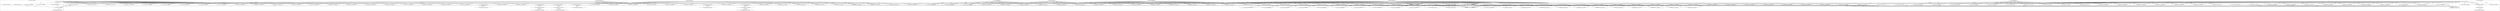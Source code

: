 digraph G {
	"10.1.80.1:41392#ServerID_OuterContainerID"->"1_fwatchdog#ServerID_68977fd5c9-qtcgc"[ label="GET" ];
	"10.1.80.1:54338#ServerID_OuterContainerID"->"1_fwatchdog#ServerID_5fff9df6cf-4xmj9"[ label="GET" ];
	"10.1.80.1:41394#ServerID_OuterContainerID"->"1_fwatchdog#ServerID_68977fd5c9-qtcgc"[ label="GET" ];
	"1_fwatchdog#ServerID_68977fd5c9-qtcgc"->"10.1.80.1:41392#ServerID_OuterContainerID"[ label="RESPONSE" ];
	"1_fwatchdog#ServerID_5fff9df6cf-4xmj9"->"10.1.80.1:54338#ServerID_OuterContainerID"[ label="RESPONSE" ];
	"1_fwatchdog#ServerID_68977fd5c9-qtcgc"->"10.1.80.1:41394#ServerID_OuterContainerID"[ label="RESPONSE" ];
	"10.1.80.1:54340#ServerID_OuterContainerID"->"1_fwatchdog#ServerID_5fff9df6cf-4xmj9"[ label="GET" ];
	"1_fwatchdog#ServerID_5fff9df6cf-4xmj9"->"10.1.80.1:54340#ServerID_OuterContainerID"[ label="RESPONSE" ];
	"10.1.80.1:51208#ServerID_OuterContainerID"->"1_fwatchdog#ServerID_5f846fd567-g8dn6"[ label="GET" ];
	"1_fwatchdog#ServerID_5f846fd567-g8dn6"->"10.1.80.1:51208#ServerID_OuterContainerID"[ label="RESPONSE" ];
	"10.1.80.1:51210#ServerID_OuterContainerID"->"1_fwatchdog#ServerID_5f846fd567-g8dn6"[ label="GET" ];
	"1_fwatchdog#ServerID_5f846fd567-g8dn6"->"10.1.80.1:51210#ServerID_OuterContainerID"[ label="RESPONSE" ];
	"10.1.80.1:46394#ServerID_OuterContainerID"->"1_fwatchdog#ServerID_6df85d7674-f2xxt"[ label="GET" ];
	"1_fwatchdog#ServerID_6df85d7674-f2xxt"->"10.1.80.1:46394#ServerID_OuterContainerID"[ label="RESPONSE" ];
	"10.1.80.1:46395#ServerID_OuterContainerID"->"1_fwatchdog#ServerID_6df85d7674-f2xxt"[ label="GET" ];
	"1_fwatchdog#ServerID_6df85d7674-f2xxt"->"10.1.80.1:46395#ServerID_OuterContainerID"[ label="RESPONSE" ];
	"10.1.80.1:48733#ServerID_OuterContainerID"->"1_fwatchdog#ServerID_8665dd9487-zwjjv"[ label="GET" ];
	"1_fwatchdog#ServerID_8665dd9487-zwjjv"->"10.1.80.1:48733#ServerID_OuterContainerID"[ label="RESPONSE" ];
	"10.1.80.1:48732#ServerID_OuterContainerID"->"1_fwatchdog#ServerID_8665dd9487-zwjjv"[ label="GET" ];
	"1_fwatchdog#ServerID_8665dd9487-zwjjv"->"10.1.80.1:48732#ServerID_OuterContainerID"[ label="RESPONSE" ];
	"10.1.80.1:41460#ServerID_OuterContainerID"->"1_fwatchdog#ServerID_76c96688d7-4wrfp"[ label="GET" ];
	"1_fwatchdog#ServerID_76c96688d7-4wrfp"->"10.1.80.1:41460#ServerID_OuterContainerID"[ label="RESPONSE" ];
	"10.1.80.1:41458#ServerID_OuterContainerID"->"1_fwatchdog#ServerID_76c96688d7-4wrfp"[ label="GET" ];
	"1_fwatchdog#ServerID_76c96688d7-4wrfp"->"10.1.80.1:41458#ServerID_OuterContainerID"[ label="RESPONSE" ];
	"10.1.80.1:41426#ServerID_OuterContainerID"->"1_fwatchdog#ServerID_68977fd5c9-qtcgc"[ label="GET" ];
	"1_fwatchdog#ServerID_68977fd5c9-qtcgc"->"10.1.80.1:41426#ServerID_OuterContainerID"[ label="RESPONSE" ];
	"10.1.80.1:41427#ServerID_OuterContainerID"->"1_fwatchdog#ServerID_68977fd5c9-qtcgc"[ label="GET" ];
	"1_fwatchdog#ServerID_6df85d7674-f2xxt"->"gateway:8080#ServerID_OuterContainerID"[ label="POST" ];
	"1_fwatchdog#ServerID_68977fd5c9-qtcgc"->"10.1.80.1:41427#ServerID_OuterContainerID"[ label="RESPONSE" ];
	"10.1.80.1:54374#ServerID_OuterContainerID"->"1_fwatchdog#ServerID_5fff9df6cf-4xmj9"[ label="GET" ];
	"10.1.80.1:54372#ServerID_OuterContainerID"->"1_fwatchdog#ServerID_5fff9df6cf-4xmj9"[ label="GET" ];
	"1_fwatchdog#ServerID_5fff9df6cf-4xmj9"->"10.1.80.1:54374#ServerID_OuterContainerID"[ label="RESPONSE" ];
	"1_fwatchdog#ServerID_5fff9df6cf-4xmj9"->"10.1.80.1:54372#ServerID_OuterContainerID"[ label="RESPONSE" ];
	"10.1.80.93:35748#ServerID_OuterContainerID"->"1_fwatchdog#ServerID_6df85d7674-f2xxt"[ label="POST" ];
	"1_fwatchdog#ServerID_6df85d7674-f2xxt"->"10.1.80.93:8080#ServerID_OuterContainerID"[ label="POST" ];
	"10.1.80.93:55990#ServerID_OuterContainerID"->"1_fwatchdog#ServerID_5f846fd567-g8dn6"[ label="POST" ];
	"1_fwatchdog#ServerID_5f846fd567-g8dn6"->"10.1.80.93:55990#ServerID_OuterContainerID"[ label="RESPONSE" ];
	"10.1.80.93:8080#ServerID_OuterContainerID"->"1_fwatchdog#ServerID_6df85d7674-f2xxt"[ label="RESPONSE" ];
	"gateway:8080#ServerID_OuterContainerID"->"1_fwatchdog#ServerID_6df85d7674-f2xxt"[ label="RESPONSE" ];
	"1_fwatchdog#ServerID_6df85d7674-f2xxt"->"10.1.80.93:35748#ServerID_OuterContainerID"[ label="RESPONSE" ];
	"10.1.80.1:51258#ServerID_OuterContainerID"->"1_fwatchdog#ServerID_5f846fd567-g8dn6"[ label="GET" ];
	"1_fwatchdog#ServerID_5f846fd567-g8dn6"->"10.1.80.1:51258#ServerID_OuterContainerID"[ label="RESPONSE" ];
	"10.1.80.1:51260#ServerID_OuterContainerID"->"1_fwatchdog#ServerID_5f846fd567-g8dn6"[ label="GET" ];
	"1_fwatchdog#ServerID_5f846fd567-g8dn6"->"10.1.80.1:51260#ServerID_OuterContainerID"[ label="RESPONSE" ];
	"10.1.80.1:46448#ServerID_OuterContainerID"->"1_fwatchdog#ServerID_6df85d7674-f2xxt"[ label="GET" ];
	"1_fwatchdog#ServerID_6df85d7674-f2xxt"->"10.1.80.1:46448#ServerID_OuterContainerID"[ label="RESPONSE" ];
	"10.1.80.1:46444#ServerID_OuterContainerID"->"1_fwatchdog#ServerID_6df85d7674-f2xxt"[ label="GET" ];
	"1_fwatchdog#ServerID_6df85d7674-f2xxt"->"10.1.80.1:46444#ServerID_OuterContainerID"[ label="RESPONSE" ];
	"10.1.80.93:35774#ServerID_OuterContainerID"->"1_fwatchdog#ServerID_6df85d7674-f2xxt"[ label="POST" ];
	"1_fwatchdog#ServerID_6df85d7674-f2xxt"->"gateway:8080#ServerID_OuterContainerID"[ label="POST" ];
	"1_fwatchdog#ServerID_6df85d7674-f2xxt"->"10.1.80.93:8080#ServerID_OuterContainerID"[ label="POST" ];
	"10.1.80.93:56014#ServerID_OuterContainerID"->"1_fwatchdog#ServerID_5f846fd567-g8dn6"[ label="POST" ];
	"1_fwatchdog#ServerID_5f846fd567-g8dn6"->"10.1.80.93:56014#ServerID_OuterContainerID"[ label="RESPONSE" ];
	"10.1.80.93:8080#ServerID_OuterContainerID"->"1_fwatchdog#ServerID_6df85d7674-f2xxt"[ label="RESPONSE" ];
	"gateway:8080#ServerID_OuterContainerID"->"1_fwatchdog#ServerID_6df85d7674-f2xxt"[ label="RESPONSE" ];
	"1_fwatchdog#ServerID_6df85d7674-f2xxt"->"10.1.80.93:35774#ServerID_OuterContainerID"[ label="RESPONSE" ];
	"10.1.80.1:54294#ServerID_OuterContainerID"->"1_fwatchdog#ServerID_5bd30c3565a4"[ label="read" ];
	"10.1.80.1:48796#ServerID_OuterContainerID"->"1_fwatchdog#ServerID_8665dd9487-zwjjv"[ label="GET" ];
	"10.1.80.1:48794#ServerID_OuterContainerID"->"1_fwatchdog#ServerID_8665dd9487-zwjjv"[ label="GET" ];
	"1_fwatchdog#ServerID_8665dd9487-zwjjv"->"10.1.80.1:48794#ServerID_OuterContainerID"[ label="RESPONSE" ];
	"1_fwatchdog#ServerID_8665dd9487-zwjjv"->"10.1.80.1:48796#ServerID_OuterContainerID"[ label="RESPONSE" ];
	"10.1.80.1:41520#ServerID_OuterContainerID"->"1_fwatchdog#ServerID_76c96688d7-4wrfp"[ label="GET" ];
	"1_fwatchdog#ServerID_76c96688d7-4wrfp"->"10.1.80.1:41520#ServerID_OuterContainerID"[ label="RESPONSE" ];
	"10.1.80.1:41522#ServerID_OuterContainerID"->"1_fwatchdog#ServerID_76c96688d7-4wrfp"[ label="GET" ];
	"1_fwatchdog#ServerID_76c96688d7-4wrfp"->"10.1.80.1:41522#ServerID_OuterContainerID"[ label="RESPONSE" ];
	"10.1.80.93:35794#ServerID_OuterContainerID"->"1_fwatchdog#ServerID_6df85d7674-f2xxt"[ label="POST" ];
	"1_fwatchdog#ServerID_6df85d7674-f2xxt"->"gateway:8080#ServerID_OuterContainerID"[ label="POST" ];
	"1_fwatchdog#ServerID_6df85d7674-f2xxt"->"10.1.80.93:8080#ServerID_OuterContainerID"[ label="POST" ];
	"10.1.80.93:56034#ServerID_OuterContainerID"->"1_fwatchdog#ServerID_5f846fd567-g8dn6"[ label="POST" ];
	"1_fwatchdog#ServerID_5f846fd567-g8dn6"->"10.1.80.93:56034#ServerID_OuterContainerID"[ label="RESPONSE" ];
	"10.1.80.93:8080#ServerID_OuterContainerID"->"1_fwatchdog#ServerID_6df85d7674-f2xxt"[ label="RESPONSE" ];
	"gateway:8080#ServerID_OuterContainerID"->"1_fwatchdog#ServerID_6df85d7674-f2xxt"[ label="RESPONSE" ];
	"1_fwatchdog#ServerID_6df85d7674-f2xxt"->"10.1.80.93:35794#ServerID_OuterContainerID"[ label="RESPONSE" ];
	"10.1.80.93:35806#ServerID_OuterContainerID"->"1_fwatchdog#ServerID_6df85d7674-f2xxt"[ label="POST" ];
	"1_fwatchdog#ServerID_6df85d7674-f2xxt"->"gateway:8080#ServerID_OuterContainerID"[ label="POST" ];
	"1_fwatchdog#ServerID_6df85d7674-f2xxt"->"10.1.80.93:8080#ServerID_OuterContainerID"[ label="POST" ];
	"10.1.80.93:56046#ServerID_OuterContainerID"->"1_fwatchdog#ServerID_5f846fd567-g8dn6"[ label="POST" ];
	"1_fwatchdog#ServerID_5f846fd567-g8dn6"->"10.1.80.93:56046#ServerID_OuterContainerID"[ label="RESPONSE" ];
	"10.1.80.93:8080#ServerID_OuterContainerID"->"1_fwatchdog#ServerID_6df85d7674-f2xxt"[ label="RESPONSE" ];
	"gateway:8080#ServerID_OuterContainerID"->"1_fwatchdog#ServerID_6df85d7674-f2xxt"[ label="RESPONSE" ];
	"1_fwatchdog#ServerID_6df85d7674-f2xxt"->"10.1.80.93:35806#ServerID_OuterContainerID"[ label="RESPONSE" ];
	"10.1.80.93:35818#ServerID_OuterContainerID"->"1_fwatchdog#ServerID_6df85d7674-f2xxt"[ label="POST" ];
	"1_fwatchdog#ServerID_6df85d7674-f2xxt"->"gateway:8080#ServerID_OuterContainerID"[ label="POST" ];
	"1_fwatchdog#ServerID_6df85d7674-f2xxt"->"10.1.80.93:8080#ServerID_OuterContainerID"[ label="POST" ];
	"10.1.80.93:56058#ServerID_OuterContainerID"->"1_fwatchdog#ServerID_5f846fd567-g8dn6"[ label="POST" ];
	"1_fwatchdog#ServerID_5f846fd567-g8dn6"->"10.1.80.93:56058#ServerID_OuterContainerID"[ label="RESPONSE" ];
	"10.1.80.93:8080#ServerID_OuterContainerID"->"1_fwatchdog#ServerID_6df85d7674-f2xxt"[ label="RESPONSE" ];
	"gateway:8080#ServerID_OuterContainerID"->"1_fwatchdog#ServerID_6df85d7674-f2xxt"[ label="RESPONSE" ];
	"1_fwatchdog#ServerID_6df85d7674-f2xxt"->"10.1.80.93:35818#ServerID_OuterContainerID"[ label="RESPONSE" ];
	"10.1.80.93:35834#ServerID_OuterContainerID"->"1_fwatchdog#ServerID_6df85d7674-f2xxt"[ label="POST" ];
	"1_fwatchdog#ServerID_6df85d7674-f2xxt"->"gateway:8080#ServerID_OuterContainerID"[ label="POST" ];
	"1_fwatchdog#ServerID_6df85d7674-f2xxt"->"10.1.80.93:8080#ServerID_OuterContainerID"[ label="POST" ];
	"10.1.80.93:56074#ServerID_OuterContainerID"->"1_fwatchdog#ServerID_5f846fd567-g8dn6"[ label="POST" ];
	"1_fwatchdog#ServerID_5f846fd567-g8dn6"->"10.1.80.93:56074#ServerID_OuterContainerID"[ label="RESPONSE" ];
	"10.1.80.93:8080#ServerID_OuterContainerID"->"1_fwatchdog#ServerID_6df85d7674-f2xxt"[ label="RESPONSE" ];
	"gateway:8080#ServerID_OuterContainerID"->"1_fwatchdog#ServerID_6df85d7674-f2xxt"[ label="RESPONSE" ];
	"1_fwatchdog#ServerID_6df85d7674-f2xxt"->"10.1.80.93:35834#ServerID_OuterContainerID"[ label="RESPONSE" ];
	"10.1.80.1:41536#ServerID_OuterContainerID"->"1_fwatchdog#ServerID_68977fd5c9-qtcgc"[ label="GET" ];
	"1_fwatchdog#ServerID_68977fd5c9-qtcgc"->"10.1.80.1:41536#ServerID_OuterContainerID"[ label="RESPONSE" ];
	"10.1.80.1:41538#ServerID_OuterContainerID"->"1_fwatchdog#ServerID_68977fd5c9-qtcgc"[ label="GET" ];
	"1_fwatchdog#ServerID_68977fd5c9-qtcgc"->"10.1.80.1:41538#ServerID_OuterContainerID"[ label="RESPONSE" ];
	"10.1.80.93:35854#ServerID_OuterContainerID"->"1_fwatchdog#ServerID_6df85d7674-f2xxt"[ label="POST" ];
	"1_fwatchdog#ServerID_6df85d7674-f2xxt"->"gateway:8080#ServerID_OuterContainerID"[ label="POST" ];
	"1_fwatchdog#ServerID_6df85d7674-f2xxt"->"10.1.80.93:8080#ServerID_OuterContainerID"[ label="POST" ];
	"10.1.80.93:56094#ServerID_OuterContainerID"->"1_fwatchdog#ServerID_5f846fd567-g8dn6"[ label="POST" ];
	"1_fwatchdog#ServerID_5f846fd567-g8dn6"->"10.1.80.93:56094#ServerID_OuterContainerID"[ label="RESPONSE" ];
	"10.1.80.93:8080#ServerID_OuterContainerID"->"1_fwatchdog#ServerID_6df85d7674-f2xxt"[ label="RESPONSE" ];
	"gateway:8080#ServerID_OuterContainerID"->"1_fwatchdog#ServerID_6df85d7674-f2xxt"[ label="RESPONSE" ];
	"1_fwatchdog#ServerID_6df85d7674-f2xxt"->"10.1.80.93:35854#ServerID_OuterContainerID"[ label="RESPONSE" ];
	"10.1.80.93:35868#ServerID_OuterContainerID"->"1_fwatchdog#ServerID_6df85d7674-f2xxt"[ label="POST" ];
	"1_fwatchdog#ServerID_6df85d7674-f2xxt"->"gateway:8080#ServerID_OuterContainerID"[ label="POST" ];
	"1_fwatchdog#ServerID_6df85d7674-f2xxt"->"10.1.80.93:8080#ServerID_OuterContainerID"[ label="POST" ];
	"10.1.80.93:56108#ServerID_OuterContainerID"->"1_fwatchdog#ServerID_5f846fd567-g8dn6"[ label="POST" ];
	"1_fwatchdog#ServerID_5f846fd567-g8dn6"->"10.1.80.93:56108#ServerID_OuterContainerID"[ label="RESPONSE" ];
	"10.1.80.93:8080#ServerID_OuterContainerID"->"1_fwatchdog#ServerID_6df85d7674-f2xxt"[ label="RESPONSE" ];
	"gateway:8080#ServerID_OuterContainerID"->"1_fwatchdog#ServerID_6df85d7674-f2xxt"[ label="RESPONSE" ];
	"1_fwatchdog#ServerID_6df85d7674-f2xxt"->"10.1.80.93:35868#ServerID_OuterContainerID"[ label="RESPONSE" ];
	"10.1.80.1:54510#ServerID_OuterContainerID"->"1_fwatchdog#ServerID_5fff9df6cf-4xmj9"[ label="GET" ];
	"10.1.80.1:54508#ServerID_OuterContainerID"->"1_fwatchdog#ServerID_5fff9df6cf-4xmj9"[ label="GET" ];
	"1_fwatchdog#ServerID_5fff9df6cf-4xmj9"->"10.1.80.1:54510#ServerID_OuterContainerID"[ label="RESPONSE" ];
	"1_fwatchdog#ServerID_5fff9df6cf-4xmj9"->"10.1.80.1:54508#ServerID_OuterContainerID"[ label="RESPONSE" ];
	"10.1.80.1:51378#ServerID_OuterContainerID"->"1_fwatchdog#ServerID_5f846fd567-g8dn6"[ label="GET" ];
	"10.1.80.1:51379#ServerID_OuterContainerID"->"1_fwatchdog#ServerID_5f846fd567-g8dn6"[ label="GET" ];
	"1_fwatchdog#ServerID_5f846fd567-g8dn6"->"10.1.80.1:51378#ServerID_OuterContainerID"[ label="RESPONSE" ];
	"1_fwatchdog#ServerID_5f846fd567-g8dn6"->"10.1.80.1:51379#ServerID_OuterContainerID"[ label="RESPONSE" ];
	"10.1.80.93:35888#ServerID_OuterContainerID"->"1_fwatchdog#ServerID_6df85d7674-f2xxt"[ label="POST" ];
	"1_fwatchdog#ServerID_6df85d7674-f2xxt"->"gateway:8080#ServerID_OuterContainerID"[ label="POST" ];
	"1_fwatchdog#ServerID_6df85d7674-f2xxt"->"10.1.80.93:8080#ServerID_OuterContainerID"[ label="POST" ];
	"10.1.80.93:56128#ServerID_OuterContainerID"->"1_fwatchdog#ServerID_5f846fd567-g8dn6"[ label="POST" ];
	"1_fwatchdog#ServerID_5f846fd567-g8dn6"->"10.1.80.93:56128#ServerID_OuterContainerID"[ label="RESPONSE" ];
	"10.1.80.93:8080#ServerID_OuterContainerID"->"1_fwatchdog#ServerID_6df85d7674-f2xxt"[ label="RESPONSE" ];
	"gateway:8080#ServerID_OuterContainerID"->"1_fwatchdog#ServerID_6df85d7674-f2xxt"[ label="RESPONSE" ];
	"1_fwatchdog#ServerID_6df85d7674-f2xxt"->"10.1.80.93:35888#ServerID_OuterContainerID"[ label="RESPONSE" ];
	"10.1.80.1:46576#ServerID_OuterContainerID"->"1_fwatchdog#ServerID_6df85d7674-f2xxt"[ label="GET" ];
	"10.1.80.1:46578#ServerID_OuterContainerID"->"1_fwatchdog#ServerID_6df85d7674-f2xxt"[ label="GET" ];
	"1_fwatchdog#ServerID_6df85d7674-f2xxt"->"10.1.80.1:46578#ServerID_OuterContainerID"[ label="RESPONSE" ];
	"1_fwatchdog#ServerID_6df85d7674-f2xxt"->"10.1.80.1:46576#ServerID_OuterContainerID"[ label="RESPONSE" ];
	"10.1.80.1:48916#ServerID_OuterContainerID"->"1_fwatchdog#ServerID_8665dd9487-zwjjv"[ label="GET" ];
	"10.1.80.1:48914#ServerID_OuterContainerID"->"1_fwatchdog#ServerID_8665dd9487-zwjjv"[ label="GET" ];
	"1_fwatchdog#ServerID_8665dd9487-zwjjv"->"10.1.80.1:48916#ServerID_OuterContainerID"[ label="RESPONSE" ];
	"1_fwatchdog#ServerID_8665dd9487-zwjjv"->"10.1.80.1:48914#ServerID_OuterContainerID"[ label="RESPONSE" ];
	"10.1.80.93:35910#ServerID_OuterContainerID"->"1_fwatchdog#ServerID_6df85d7674-f2xxt"[ label="POST" ];
	"1_fwatchdog#ServerID_6df85d7674-f2xxt"->"gateway:8080#ServerID_OuterContainerID"[ label="POST" ];
	"1_fwatchdog#ServerID_6df85d7674-f2xxt"->"10.1.80.93:8080#ServerID_OuterContainerID"[ label="POST" ];
	"10.1.80.93:56150#ServerID_OuterContainerID"->"1_fwatchdog#ServerID_5f846fd567-g8dn6"[ label="POST" ];
	"1_fwatchdog#ServerID_5f846fd567-g8dn6"->"10.1.80.93:56150#ServerID_OuterContainerID"[ label="RESPONSE" ];
	"10.1.80.93:8080#ServerID_OuterContainerID"->"1_fwatchdog#ServerID_6df85d7674-f2xxt"[ label="RESPONSE" ];
	"gateway:8080#ServerID_OuterContainerID"->"1_fwatchdog#ServerID_6df85d7674-f2xxt"[ label="RESPONSE" ];
	"1_fwatchdog#ServerID_6df85d7674-f2xxt"->"10.1.80.93:35910#ServerID_OuterContainerID"[ label="RESPONSE" ];
	"10.1.80.1:41654#ServerID_OuterContainerID"->"1_fwatchdog#ServerID_76c96688d7-4wrfp"[ label="GET" ];
	"1_fwatchdog#ServerID_76c96688d7-4wrfp"->"10.1.80.1:41654#ServerID_OuterContainerID"[ label="RESPONSE" ];
	"10.1.80.1:41652#ServerID_OuterContainerID"->"1_fwatchdog#ServerID_76c96688d7-4wrfp"[ label="GET" ];
	"1_fwatchdog#ServerID_76c96688d7-4wrfp"->"10.1.80.1:41652#ServerID_OuterContainerID"[ label="RESPONSE" ];
	"10.1.80.93:35926#ServerID_OuterContainerID"->"1_fwatchdog#ServerID_6df85d7674-f2xxt"[ label="POST" ];
	"1_fwatchdog#ServerID_6df85d7674-f2xxt"->"gateway:8080#ServerID_OuterContainerID"[ label="POST" ];
	"1_fwatchdog#ServerID_6df85d7674-f2xxt"->"10.1.80.93:8080#ServerID_OuterContainerID"[ label="POST" ];
	"10.1.80.93:56166#ServerID_OuterContainerID"->"1_fwatchdog#ServerID_5f846fd567-g8dn6"[ label="POST" ];
	"1_fwatchdog#ServerID_5f846fd567-g8dn6"->"10.1.80.93:56166#ServerID_OuterContainerID"[ label="RESPONSE" ];
	"10.1.80.93:8080#ServerID_OuterContainerID"->"1_fwatchdog#ServerID_6df85d7674-f2xxt"[ label="RESPONSE" ];
	"gateway:8080#ServerID_OuterContainerID"->"1_fwatchdog#ServerID_6df85d7674-f2xxt"[ label="RESPONSE" ];
	"1_fwatchdog#ServerID_6df85d7674-f2xxt"->"10.1.80.93:35926#ServerID_OuterContainerID"[ label="RESPONSE" ];
	"10.1.80.93:35940#ServerID_OuterContainerID"->"1_fwatchdog#ServerID_6df85d7674-f2xxt"[ label="POST" ];
	"1_fwatchdog#ServerID_6df85d7674-f2xxt"->"gateway:8080#ServerID_OuterContainerID"[ label="POST" ];
	"1_fwatchdog#ServerID_6df85d7674-f2xxt"->"10.1.80.93:8080#ServerID_OuterContainerID"[ label="POST" ];
	"10.1.80.93:56180#ServerID_OuterContainerID"->"1_fwatchdog#ServerID_5f846fd567-g8dn6"[ label="POST" ];
	"1_fwatchdog#ServerID_5f846fd567-g8dn6"->"10.1.80.93:56180#ServerID_OuterContainerID"[ label="RESPONSE" ];
	"gateway:8080#ServerID_OuterContainerID"->"1_fwatchdog#ServerID_6df85d7674-f2xxt"[ label="RESPONSE" ];
	"10.1.80.93:8080#ServerID_OuterContainerID"->"1_fwatchdog#ServerID_6df85d7674-f2xxt"[ label="RESPONSE" ];
	"1_fwatchdog#ServerID_6df85d7674-f2xxt"->"10.1.80.93:35940#ServerID_OuterContainerID"[ label="RESPONSE" ];
	"10.1.80.93:35952#ServerID_OuterContainerID"->"1_fwatchdog#ServerID_6df85d7674-f2xxt"[ label="POST" ];
	"1_fwatchdog#ServerID_6df85d7674-f2xxt"->"gateway:8080#ServerID_OuterContainerID"[ label="POST" ];
	"1_fwatchdog#ServerID_6df85d7674-f2xxt"->"10.1.80.93:8080#ServerID_OuterContainerID"[ label="POST" ];
	"10.1.80.93:56192#ServerID_OuterContainerID"->"1_fwatchdog#ServerID_5f846fd567-g8dn6"[ label="POST" ];
	"1_fwatchdog#ServerID_5f846fd567-g8dn6"->"10.1.80.93:56192#ServerID_OuterContainerID"[ label="RESPONSE" ];
	"10.1.80.93:8080#ServerID_OuterContainerID"->"1_fwatchdog#ServerID_6df85d7674-f2xxt"[ label="RESPONSE" ];
	"gateway:8080#ServerID_OuterContainerID"->"1_fwatchdog#ServerID_6df85d7674-f2xxt"[ label="RESPONSE" ];
	"1_fwatchdog#ServerID_6df85d7674-f2xxt"->"10.1.80.93:35952#ServerID_OuterContainerID"[ label="RESPONSE" ];
	"10.1.80.1:41656#ServerID_OuterContainerID"->"1_fwatchdog#ServerID_68977fd5c9-qtcgc"[ label="GET" ];
	"1_fwatchdog#ServerID_68977fd5c9-qtcgc"->"10.1.80.1:41656#ServerID_OuterContainerID"[ label="RESPONSE" ];
	"10.1.80.1:41657#ServerID_OuterContainerID"->"1_fwatchdog#ServerID_68977fd5c9-qtcgc"[ label="GET" ];
	"10.1.80.1:54296#ServerID_OuterContainerID"->"1_fwatchdog#ServerID_5bd30c3565a4"[ label="read" ];
	"1_fwatchdog#ServerID_68977fd5c9-qtcgc"->"10.1.80.1:41657#ServerID_OuterContainerID"[ label="RESPONSE" ];
	"10.1.80.93:35970#ServerID_OuterContainerID"->"1_fwatchdog#ServerID_6df85d7674-f2xxt"[ label="POST" ];
	"1_fwatchdog#ServerID_6df85d7674-f2xxt"->"gateway:8080#ServerID_OuterContainerID"[ label="POST" ];
	"1_fwatchdog#ServerID_6df85d7674-f2xxt"->"10.1.80.93:8080#ServerID_OuterContainerID"[ label="POST" ];
	"10.1.80.93:56210#ServerID_OuterContainerID"->"1_fwatchdog#ServerID_5f846fd567-g8dn6"[ label="POST" ];
	"1_fwatchdog#ServerID_5f846fd567-g8dn6"->"10.1.80.93:56210#ServerID_OuterContainerID"[ label="RESPONSE" ];
	"10.1.80.93:8080#ServerID_OuterContainerID"->"1_fwatchdog#ServerID_6df85d7674-f2xxt"[ label="RESPONSE" ];
	"gateway:8080#ServerID_OuterContainerID"->"1_fwatchdog#ServerID_6df85d7674-f2xxt"[ label="RESPONSE" ];
	"1_fwatchdog#ServerID_6df85d7674-f2xxt"->"10.1.80.93:35970#ServerID_OuterContainerID"[ label="RESPONSE" ];
	"10.1.80.93:35984#ServerID_OuterContainerID"->"1_fwatchdog#ServerID_6df85d7674-f2xxt"[ label="POST" ];
	"1_fwatchdog#ServerID_6df85d7674-f2xxt"->"gateway:8080#ServerID_OuterContainerID"[ label="POST" ];
	"1_fwatchdog#ServerID_6df85d7674-f2xxt"->"10.1.80.93:8080#ServerID_OuterContainerID"[ label="POST" ];
	"10.1.80.93:56224#ServerID_OuterContainerID"->"1_fwatchdog#ServerID_5f846fd567-g8dn6"[ label="POST" ];
	"1_fwatchdog#ServerID_5f846fd567-g8dn6"->"10.1.80.93:56224#ServerID_OuterContainerID"[ label="RESPONSE" ];
	"10.1.80.93:8080#ServerID_OuterContainerID"->"1_fwatchdog#ServerID_6df85d7674-f2xxt"[ label="RESPONSE" ];
	"gateway:8080#ServerID_OuterContainerID"->"1_fwatchdog#ServerID_6df85d7674-f2xxt"[ label="RESPONSE" ];
	"1_fwatchdog#ServerID_6df85d7674-f2xxt"->"10.1.80.93:35984#ServerID_OuterContainerID"[ label="RESPONSE" ];
	"10.1.80.93:35996#ServerID_OuterContainerID"->"1_fwatchdog#ServerID_6df85d7674-f2xxt"[ label="POST" ];
	"1_fwatchdog#ServerID_6df85d7674-f2xxt"->"gateway:8080#ServerID_OuterContainerID"[ label="POST" ];
	"1_fwatchdog#ServerID_6df85d7674-f2xxt"->"10.1.80.93:8080#ServerID_OuterContainerID"[ label="POST" ];
	"10.1.80.93:56236#ServerID_OuterContainerID"->"1_fwatchdog#ServerID_5f846fd567-g8dn6"[ label="POST" ];
	"1_fwatchdog#ServerID_5f846fd567-g8dn6"->"10.1.80.93:56236#ServerID_OuterContainerID"[ label="RESPONSE" ];
	"10.1.80.93:8080#ServerID_OuterContainerID"->"1_fwatchdog#ServerID_6df85d7674-f2xxt"[ label="RESPONSE" ];
	"gateway:8080#ServerID_OuterContainerID"->"1_fwatchdog#ServerID_6df85d7674-f2xxt"[ label="RESPONSE" ];
	"1_fwatchdog#ServerID_6df85d7674-f2xxt"->"10.1.80.93:35996#ServerID_OuterContainerID"[ label="RESPONSE" ];
	"1_fwatchdog#ServerID_5bd30c3565a4"->"10.1.80.1:54296#ServerID_OuterContainerID"[ label="write" ];
	"1_fwatchdog#ServerID_5bd30c3565a4"->"10.1.80.1:54294#ServerID_OuterContainerID"[ label="write" ];
	"10.1.80.1:51164#ServerID_OuterContainerID"->"1_fwatchdog#ServerID_7cf8268e6ab5"[ label="read" ];
	"10.1.80.1:51166#ServerID_OuterContainerID"->"1_fwatchdog#ServerID_7cf8268e6ab5"[ label="read" ];
	"10.1.80.1:46350#ServerID_OuterContainerID"->"1_fwatchdog#ServerID_2347d2f455dd"[ label="read" ];
	"1_fwatchdog#ServerID_7cf8268e6ab5"->"10.1.80.1:51164#ServerID_OuterContainerID"[ label="write" ];
	"1_fwatchdog#ServerID_7cf8268e6ab5"->"10.1.80.1:51166#ServerID_OuterContainerID"[ label="write" ];
	"10.1.80.1:46352#ServerID_OuterContainerID"->"1_fwatchdog#ServerID_2347d2f455dd"[ label="read" ];
	"1_fwatchdog#ServerID_2347d2f455dd"->"10.1.80.1:46352#ServerID_OuterContainerID"[ label="write" ];
	"1_fwatchdog#ServerID_2347d2f455dd"->"10.1.80.1:46350#ServerID_OuterContainerID"[ label="write" ];
	"10.1.80.1:41392#ServerID_OuterContainerID"->"1_fwatchdog#ServerID_c8cd456c8f13"[ label="read" ];
	"10.1.80.1:41394#ServerID_OuterContainerID"->"1_fwatchdog#ServerID_c8cd456c8f13"[ label="read" ];
	"1_fwatchdog#ServerID_c8cd456c8f13"->"10.1.80.1:41392#ServerID_OuterContainerID"[ label="write" ];
	"1_fwatchdog#ServerID_c8cd456c8f13"->"10.1.80.1:41394#ServerID_OuterContainerID"[ label="write" ];
	"1_fwatchdog#ServerID_5bd30c3565a4"->"10.1.80.1:54338#ServerID_OuterContainerID"[ label="write" ];
	"10.1.80.1:54338#ServerID_OuterContainerID"->"1_fwatchdog#ServerID_5bd30c3565a4"[ label="read" ];
	"10.1.80.1:54340#ServerID_OuterContainerID"->"1_fwatchdog#ServerID_5bd30c3565a4"[ label="read" ];
	"1_fwatchdog#ServerID_5bd30c3565a4"->"10.1.80.1:54340#ServerID_OuterContainerID"[ label="write" ];
	"10.1.80.1:51208#ServerID_OuterContainerID"->"1_fwatchdog#ServerID_7cf8268e6ab5"[ label="read" ];
	"10.1.80.1:51210#ServerID_OuterContainerID"->"1_fwatchdog#ServerID_7cf8268e6ab5"[ label="read" ];
	"1_fwatchdog#ServerID_7cf8268e6ab5"->"10.1.80.1:51208#ServerID_OuterContainerID"[ label="write" ];
	"1_fwatchdog#ServerID_7cf8268e6ab5"->"10.1.80.1:51210#ServerID_OuterContainerID"[ label="write" ];
	"10.1.80.1:46395#ServerID_OuterContainerID"->"1_fwatchdog#ServerID_2347d2f455dd"[ label="read" ];
	"10.1.80.1:46394#ServerID_OuterContainerID"->"1_fwatchdog#ServerID_2347d2f455dd"[ label="read" ];
	"1_fwatchdog#ServerID_2347d2f455dd"->"10.1.80.1:46394#ServerID_OuterContainerID"[ label="write" ];
	"10.1.80.1:54646#ServerID_OuterContainerID"->"1_fwatchdog#ServerID_5fff9df6cf-4xmj9"[ label="GET" ];
	"10.1.80.1:54644#ServerID_OuterContainerID"->"1_fwatchdog#ServerID_5fff9df6cf-4xmj9"[ label="GET" ];
	"1_fwatchdog#ServerID_5fff9df6cf-4xmj9"->"10.1.80.1:54646#ServerID_OuterContainerID"[ label="RESPONSE" ];
	"1_fwatchdog#ServerID_5fff9df6cf-4xmj9"->"10.1.80.1:54644#ServerID_OuterContainerID"[ label="RESPONSE" ];
	"10.1.80.1:51514#ServerID_OuterContainerID"->"1_fwatchdog#ServerID_5f846fd567-g8dn6"[ label="GET" ];
	"1_fwatchdog#ServerID_5f846fd567-g8dn6"->"10.1.80.1:51514#ServerID_OuterContainerID"[ label="RESPONSE" ];
	"1_fwatchdog#ServerID_5f846fd567-g8dn6"->"10.1.80.1:51516#ServerID_OuterContainerID"[ label="RESPONSE" ];
	"10.1.80.1:51516#ServerID_OuterContainerID"->"1_fwatchdog#ServerID_5f846fd567-g8dn6"[ label="GET" ];
	"10.1.80.93:36026#ServerID_OuterContainerID"->"1_fwatchdog#ServerID_6df85d7674-f2xxt"[ label="POST" ];
	"1_fwatchdog#ServerID_6df85d7674-f2xxt"->"gateway:8080#ServerID_OuterContainerID"[ label="POST" ];
	"1_fwatchdog#ServerID_6df85d7674-f2xxt"->"10.1.80.93:8080#ServerID_OuterContainerID"[ label="POST" ];
	"10.1.80.93:56266#ServerID_OuterContainerID"->"1_fwatchdog#ServerID_5f846fd567-g8dn6"[ label="POST" ];
	"1_fwatchdog#ServerID_5f846fd567-g8dn6"->"10.1.80.93:56266#ServerID_OuterContainerID"[ label="RESPONSE" ];
	"10.1.80.93:8080#ServerID_OuterContainerID"->"1_fwatchdog#ServerID_6df85d7674-f2xxt"[ label="RESPONSE" ];
	"gateway:8080#ServerID_OuterContainerID"->"1_fwatchdog#ServerID_6df85d7674-f2xxt"[ label="RESPONSE" ];
	"1_fwatchdog#ServerID_6df85d7674-f2xxt"->"10.1.80.93:36026#ServerID_OuterContainerID"[ label="RESPONSE" ];
	"10.1.80.1:46712#ServerID_OuterContainerID"->"1_fwatchdog#ServerID_6df85d7674-f2xxt"[ label="GET" ];
	"10.1.80.1:46713#ServerID_OuterContainerID"->"1_fwatchdog#ServerID_6df85d7674-f2xxt"[ label="GET" ];
	"1_fwatchdog#ServerID_6df85d7674-f2xxt"->"10.1.80.1:46713#ServerID_OuterContainerID"[ label="RESPONSE" ];
	"1_fwatchdog#ServerID_6df85d7674-f2xxt"->"10.1.80.1:46712#ServerID_OuterContainerID"[ label="RESPONSE" ];
	"10.1.80.1:49052#ServerID_OuterContainerID"->"1_fwatchdog#ServerID_8665dd9487-zwjjv"[ label="GET" ];
	"10.1.80.1:49054#ServerID_OuterContainerID"->"1_fwatchdog#ServerID_8665dd9487-zwjjv"[ label="GET" ];
	"1_fwatchdog#ServerID_8665dd9487-zwjjv"->"10.1.80.1:49054#ServerID_OuterContainerID"[ label="RESPONSE" ];
	"1_fwatchdog#ServerID_8665dd9487-zwjjv"->"10.1.80.1:49052#ServerID_OuterContainerID"[ label="RESPONSE" ];
	"10.1.80.93:36048#ServerID_OuterContainerID"->"1_fwatchdog#ServerID_6df85d7674-f2xxt"[ label="POST" ];
	"1_fwatchdog#ServerID_6df85d7674-f2xxt"->"gateway:8080#ServerID_OuterContainerID"[ label="POST" ];
	"1_fwatchdog#ServerID_6df85d7674-f2xxt"->"10.1.80.93:8080#ServerID_OuterContainerID"[ label="POST" ];
	"1_fwatchdog#ServerID_5f846fd567-g8dn6"->"10.1.80.93:56288#ServerID_OuterContainerID"[ label="RESPONSE" ];
	"10.1.80.93:56288#ServerID_OuterContainerID"->"1_fwatchdog#ServerID_5f846fd567-g8dn6"[ label="POST" ];
	"10.1.80.93:8080#ServerID_OuterContainerID"->"1_fwatchdog#ServerID_6df85d7674-f2xxt"[ label="RESPONSE" ];
	"gateway:8080#ServerID_OuterContainerID"->"1_fwatchdog#ServerID_6df85d7674-f2xxt"[ label="RESPONSE" ];
	"1_fwatchdog#ServerID_6df85d7674-f2xxt"->"10.1.80.93:36048#ServerID_OuterContainerID"[ label="RESPONSE" ];
	"10.1.80.1:41790#ServerID_OuterContainerID"->"1_fwatchdog#ServerID_76c96688d7-4wrfp"[ label="GET" ];
	"10.1.80.1:41792#ServerID_OuterContainerID"->"1_fwatchdog#ServerID_76c96688d7-4wrfp"[ label="GET" ];
	"1_fwatchdog#ServerID_76c96688d7-4wrfp"->"10.1.80.1:41792#ServerID_OuterContainerID"[ label="RESPONSE" ];
	"1_fwatchdog#ServerID_76c96688d7-4wrfp"->"10.1.80.1:41790#ServerID_OuterContainerID"[ label="RESPONSE" ];
	"10.1.80.93:36066#ServerID_OuterContainerID"->"1_fwatchdog#ServerID_6df85d7674-f2xxt"[ label="POST" ];
	"1_fwatchdog#ServerID_6df85d7674-f2xxt"->"gateway:8080#ServerID_OuterContainerID"[ label="POST" ];
	"1_fwatchdog#ServerID_6df85d7674-f2xxt"->"10.1.80.93:8080#ServerID_OuterContainerID"[ label="POST" ];
	"10.1.80.93:56306#ServerID_OuterContainerID"->"1_fwatchdog#ServerID_5f846fd567-g8dn6"[ label="POST" ];
	"1_fwatchdog#ServerID_5f846fd567-g8dn6"->"10.1.80.93:56306#ServerID_OuterContainerID"[ label="RESPONSE" ];
	"10.1.80.93:8080#ServerID_OuterContainerID"->"1_fwatchdog#ServerID_6df85d7674-f2xxt"[ label="RESPONSE" ];
	"gateway:8080#ServerID_OuterContainerID"->"1_fwatchdog#ServerID_6df85d7674-f2xxt"[ label="RESPONSE" ];
	"1_fwatchdog#ServerID_6df85d7674-f2xxt"->"10.1.80.93:36066#ServerID_OuterContainerID"[ label="RESPONSE" ];
	"10.1.80.1:41770#ServerID_OuterContainerID"->"1_fwatchdog#ServerID_68977fd5c9-qtcgc"[ label="GET" ];
	"10.1.80.1:41772#ServerID_OuterContainerID"->"1_fwatchdog#ServerID_68977fd5c9-qtcgc"[ label="GET" ];
	"1_fwatchdog#ServerID_68977fd5c9-qtcgc"->"10.1.80.1:41770#ServerID_OuterContainerID"[ label="RESPONSE" ];
	"1_fwatchdog#ServerID_68977fd5c9-qtcgc"->"10.1.80.1:41772#ServerID_OuterContainerID"[ label="RESPONSE" ];
	"10.1.80.1:54718#ServerID_OuterContainerID"->"1_fwatchdog#ServerID_5fff9df6cf-4xmj9"[ label="GET" ];
	"10.1.80.1:54716#ServerID_OuterContainerID"->"1_fwatchdog#ServerID_5fff9df6cf-4xmj9"[ label="GET" ];
	"1_fwatchdog#ServerID_5fff9df6cf-4xmj9"->"10.1.80.1:54718#ServerID_OuterContainerID"[ label="RESPONSE" ];
	"1_fwatchdog#ServerID_5fff9df6cf-4xmj9"->"10.1.80.1:54716#ServerID_OuterContainerID"[ label="RESPONSE" ];
	"10.1.80.1:51586#ServerID_OuterContainerID"->"1_fwatchdog#ServerID_5f846fd567-g8dn6"[ label="GET" ];
	"10.1.80.1:51588#ServerID_OuterContainerID"->"1_fwatchdog#ServerID_5f846fd567-g8dn6"[ label="GET" ];
	"1_fwatchdog#ServerID_5f846fd567-g8dn6"->"10.1.80.1:51586#ServerID_OuterContainerID"[ label="RESPONSE" ];
	"1_fwatchdog#ServerID_5f846fd567-g8dn6"->"10.1.80.1:51588#ServerID_OuterContainerID"[ label="RESPONSE" ];
	"10.1.80.1:46772#ServerID_OuterContainerID"->"1_fwatchdog#ServerID_6df85d7674-f2xxt"[ label="GET" ];
	"1_fwatchdog#ServerID_6df85d7674-f2xxt"->"10.1.80.1:46772#ServerID_OuterContainerID"[ label="RESPONSE" ];
	"10.1.80.1:46774#ServerID_OuterContainerID"->"1_fwatchdog#ServerID_6df85d7674-f2xxt"[ label="GET" ];
	"1_fwatchdog#ServerID_6df85d7674-f2xxt"->"10.1.80.1:46774#ServerID_OuterContainerID"[ label="RESPONSE" ];
	"10.1.80.1:49116#ServerID_OuterContainerID"->"1_fwatchdog#ServerID_8665dd9487-zwjjv"[ label="GET" ];
	"1_fwatchdog#ServerID_8665dd9487-zwjjv"->"10.1.80.1:49116#ServerID_OuterContainerID"[ label="RESPONSE" ];
	"10.1.80.1:49114#ServerID_OuterContainerID"->"1_fwatchdog#ServerID_8665dd9487-zwjjv"[ label="GET" ];
	"1_fwatchdog#ServerID_8665dd9487-zwjjv"->"10.1.80.1:49114#ServerID_OuterContainerID"[ label="RESPONSE" ];
	"10.1.80.1:41848#ServerID_OuterContainerID"->"1_fwatchdog#ServerID_76c96688d7-4wrfp"[ label="GET" ];
	"1_fwatchdog#ServerID_76c96688d7-4wrfp"->"10.1.80.1:41848#ServerID_OuterContainerID"[ label="RESPONSE" ];
	"10.1.80.1:41846#ServerID_OuterContainerID"->"1_fwatchdog#ServerID_76c96688d7-4wrfp"[ label="GET" ];
	"1_fwatchdog#ServerID_76c96688d7-4wrfp"->"10.1.80.1:41846#ServerID_OuterContainerID"[ label="RESPONSE" ];
	"10.1.80.1:41816#ServerID_OuterContainerID"->"1_fwatchdog#ServerID_68977fd5c9-qtcgc"[ label="GET" ];
	"10.1.80.1:41814#ServerID_OuterContainerID"->"1_fwatchdog#ServerID_68977fd5c9-qtcgc"[ label="GET" ];
	"1_fwatchdog#ServerID_68977fd5c9-qtcgc"->"10.1.80.1:41814#ServerID_OuterContainerID"[ label="RESPONSE" ];
	"1_fwatchdog#ServerID_68977fd5c9-qtcgc"->"10.1.80.1:41816#ServerID_OuterContainerID"[ label="RESPONSE" ];
	"10.1.80.1:54762#ServerID_OuterContainerID"->"1_fwatchdog#ServerID_5fff9df6cf-4xmj9"[ label="GET" ];
	"1_fwatchdog#ServerID_5fff9df6cf-4xmj9"->"10.1.80.1:54762#ServerID_OuterContainerID"[ label="RESPONSE" ];
	"1_fwatchdog#ServerID_5fff9df6cf-4xmj9"->"10.1.80.1:54760#ServerID_OuterContainerID"[ label="RESPONSE" ];
	"10.1.80.1:54760#ServerID_OuterContainerID"->"1_fwatchdog#ServerID_5fff9df6cf-4xmj9"[ label="GET" ];
	"10.1.80.1:51630#ServerID_OuterContainerID"->"1_fwatchdog#ServerID_5f846fd567-g8dn6"[ label="GET" ];
	"10.1.80.1:51632#ServerID_OuterContainerID"->"1_fwatchdog#ServerID_5f846fd567-g8dn6"[ label="GET" ];
	"1_fwatchdog#ServerID_5f846fd567-g8dn6"->"10.1.80.1:51632#ServerID_OuterContainerID"[ label="RESPONSE" ];
	"1_fwatchdog#ServerID_2347d2f455dd"->"10.1.80.1:46395#ServerID_OuterContainerID"[ label="write" ];
	"1_fwatchdog#ServerID_5f846fd567-g8dn6"->"10.1.80.1:51630#ServerID_OuterContainerID"[ label="RESPONSE" ];
	"10.1.80.1:46818#ServerID_OuterContainerID"->"1_fwatchdog#ServerID_6df85d7674-f2xxt"[ label="GET" ];
	"1_fwatchdog#ServerID_6df85d7674-f2xxt"->"10.1.80.1:46818#ServerID_OuterContainerID"[ label="RESPONSE" ];
	"10.1.80.1:46816#ServerID_OuterContainerID"->"1_fwatchdog#ServerID_6df85d7674-f2xxt"[ label="GET" ];
	"1_fwatchdog#ServerID_6df85d7674-f2xxt"->"10.1.80.1:46816#ServerID_OuterContainerID"[ label="RESPONSE" ];
	"10.1.80.1:49154#ServerID_OuterContainerID"->"1_fwatchdog#ServerID_8665dd9487-zwjjv"[ label="GET" ];
	"1_fwatchdog#ServerID_8665dd9487-zwjjv"->"10.1.80.1:49154#ServerID_OuterContainerID"[ label="RESPONSE" ];
	"10.1.80.1:41427#ServerID_OuterContainerID"->"1_fwatchdog#ServerID_c8cd456c8f13"[ label="read" ];
	"10.1.80.1:49155#ServerID_OuterContainerID"->"1_fwatchdog#ServerID_8665dd9487-zwjjv"[ label="GET" ];
	"1_fwatchdog#ServerID_8665dd9487-zwjjv"->"10.1.80.1:49155#ServerID_OuterContainerID"[ label="RESPONSE" ];
	"10.1.80.1:41880#ServerID_OuterContainerID"->"1_fwatchdog#ServerID_76c96688d7-4wrfp"[ label="GET" ];
	"10.1.80.1:41882#ServerID_OuterContainerID"->"1_fwatchdog#ServerID_76c96688d7-4wrfp"[ label="GET" ];
	"1_fwatchdog#ServerID_76c96688d7-4wrfp"->"10.1.80.1:41882#ServerID_OuterContainerID"[ label="RESPONSE" ];
	"10.1.80.1:41426#ServerID_OuterContainerID"->"1_fwatchdog#ServerID_c8cd456c8f13"[ label="read" ];
	"1_fwatchdog#ServerID_c8cd456c8f13"->"10.1.80.1:41426#ServerID_OuterContainerID"[ label="write" ];
	"10.1.80.1:54374#ServerID_OuterContainerID"->"1_fwatchdog#ServerID_5bd30c3565a4"[ label="read" ];
	"1_fwatchdog#ServerID_c8cd456c8f13"->"10.1.80.1:41427#ServerID_OuterContainerID"[ label="write" ];
	"10.1.80.1:54372#ServerID_OuterContainerID"->"1_fwatchdog#ServerID_5bd30c3565a4"[ label="read" ];
	"1_fwatchdog#ServerID_5bd30c3565a4"->"10.1.80.1:54374#ServerID_OuterContainerID"[ label="write" ];
	"1_fwatchdog#ServerID_5bd30c3565a4"->"10.1.80.1:54372#ServerID_OuterContainerID"[ label="write" ];
	"10.1.80.93:35748#ServerID_OuterContainerID"->"1_fwatchdog#ServerID_2347d2f455dd"[ label="read" ];
	"1_fwatchdog#ServerID_2347d2f455dd"->"pipe:[7844706]#ServerID_2347d2f455dd"[ label="write" ];
	"1_fwatchdog#ServerID_2347d2f455dd"->"localhost:3000#ServerID_2347d2f455dd"[ label="connect" ];
	"localhost:3000#ServerID_2347d2f455dd"->"1_fwatchdog#ServerID_2347d2f455dd"[ label="read" ];
	"1_fwatchdog#ServerID_2347d2f455dd"->"localhost:3000#ServerID_2347d2f455dd"[ label="write" ];
	"localhost:3000#ServerID_2347d2f455dd"->"13_node#ServerID_2347d2f455dd"[ label="read" ];
	"13_node#ServerID_2347d2f455dd"->"pipe:[7845926]#ServerID_2347d2f455dd"[ label="write" ];
	"/etc/hosts#ServerID_2347d2f455dd"->"13_node#ServerID_2347d2f455dd"[ label="read" ];
	"/etc/resolv.conf#ServerID_2347d2f455dd"->"13_node#ServerID_2347d2f455dd"[ label="read" ];
	"13_node#ServerID_2347d2f455dd"->"10.152.183.10:53#ServerID_OuterContainerID"[ label="sendto" ];
	"10.152.183.10:53#ServerID_OuterContainerID"->"13_node#ServerID_2347d2f455dd"[ label="recvfrom" ];
	"10.1.80.93:55990#ServerID_OuterContainerID"->"1_fwatchdog#ServerID_7cf8268e6ab5"[ label="read" ];
	"13_node#ServerID_2347d2f455dd"->"gateway:8080#ServerID_OuterContainerID"[ label="connect" ];
	"1_fwatchdog#ServerID_7cf8268e6ab5"->"pipe:[7845975]#ServerID_7cf8268e6ab5"[ label="write" ];
	"1_fwatchdog#ServerID_7cf8268e6ab5"->"localhost:3000#ServerID_7cf8268e6ab5"[ label="connect" ];
	"1_fwatchdog#ServerID_7cf8268e6ab5"->"localhost:3000#ServerID_7cf8268e6ab5"[ label="write" ];
	"localhost:3000#ServerID_7cf8268e6ab5"->"1_fwatchdog#ServerID_7cf8268e6ab5"[ label="read" ];
	"localhost:3000#ServerID_7cf8268e6ab5"->"13_node#ServerID_7cf8268e6ab5"[ label="read" ];
	"13_node#ServerID_7cf8268e6ab5"->"pipe:[7845600]#ServerID_7cf8268e6ab5"[ label="write" ];
	"1_fwatchdog#ServerID_7cf8268e6ab5"->"pipe:[7845976]#ServerID_7cf8268e6ab5"[ label="write" ];
	"1_fwatchdog#ServerID_7cf8268e6ab5"->"10.1.80.93:55990#ServerID_OuterContainerID"[ label="write" ];
	"gateway:8080#ServerID_OuterContainerID"->"13_node#ServerID_2347d2f455dd"[ label="read" ];
	"1_fwatchdog#ServerID_2347d2f455dd"->"pipe:[7844707]#ServerID_2347d2f455dd"[ label="write" ];
	"1_fwatchdog#ServerID_2347d2f455dd"->"10.1.80.93:35748#ServerID_OuterContainerID"[ label="write" ];
	"10.1.80.1:51258#ServerID_OuterContainerID"->"1_fwatchdog#ServerID_7cf8268e6ab5"[ label="read" ];
	"1_fwatchdog#ServerID_7cf8268e6ab5"->"10.1.80.1:51258#ServerID_OuterContainerID"[ label="write" ];
	"10.1.80.1:51260#ServerID_OuterContainerID"->"1_fwatchdog#ServerID_7cf8268e6ab5"[ label="read" ];
	"1_fwatchdog#ServerID_7cf8268e6ab5"->"10.1.80.1:51260#ServerID_OuterContainerID"[ label="write" ];
	"10.1.80.1:46448#ServerID_OuterContainerID"->"1_fwatchdog#ServerID_2347d2f455dd"[ label="read" ];
	"1_fwatchdog#ServerID_2347d2f455dd"->"10.1.80.1:46448#ServerID_OuterContainerID"[ label="write" ];
	"10.1.80.1:46444#ServerID_OuterContainerID"->"1_fwatchdog#ServerID_2347d2f455dd"[ label="read" ];
	"1_fwatchdog#ServerID_2347d2f455dd"->"10.1.80.1:46444#ServerID_OuterContainerID"[ label="write" ];
	"10.1.80.93:35774#ServerID_OuterContainerID"->"1_fwatchdog#ServerID_2347d2f455dd"[ label="read" ];
	"10.1.80.93:56014#ServerID_OuterContainerID"->"1_fwatchdog#ServerID_7cf8268e6ab5"[ label="read" ];
	"1_fwatchdog#ServerID_7cf8268e6ab5"->"10.1.80.93:56014#ServerID_OuterContainerID"[ label="write" ];
	"1_fwatchdog#ServerID_2347d2f455dd"->"10.1.80.93:35774#ServerID_OuterContainerID"[ label="write" ];
	"10.1.80.93:35794#ServerID_OuterContainerID"->"1_fwatchdog#ServerID_2347d2f455dd"[ label="read" ];
	"10.1.80.93:56034#ServerID_OuterContainerID"->"1_fwatchdog#ServerID_7cf8268e6ab5"[ label="read" ];
	"1_fwatchdog#ServerID_7cf8268e6ab5"->"10.1.80.93:56034#ServerID_OuterContainerID"[ label="write" ];
	"1_fwatchdog#ServerID_2347d2f455dd"->"10.1.80.93:35794#ServerID_OuterContainerID"[ label="write" ];
	"10.1.80.93:35806#ServerID_OuterContainerID"->"1_fwatchdog#ServerID_2347d2f455dd"[ label="read" ];
	"10.1.80.93:56046#ServerID_OuterContainerID"->"1_fwatchdog#ServerID_7cf8268e6ab5"[ label="read" ];
	"1_fwatchdog#ServerID_7cf8268e6ab5"->"10.1.80.93:56046#ServerID_OuterContainerID"[ label="write" ];
	"1_fwatchdog#ServerID_2347d2f455dd"->"10.1.80.93:35806#ServerID_OuterContainerID"[ label="write" ];
	"10.1.80.93:35818#ServerID_OuterContainerID"->"1_fwatchdog#ServerID_2347d2f455dd"[ label="read" ];
	"10.1.80.93:56058#ServerID_OuterContainerID"->"1_fwatchdog#ServerID_7cf8268e6ab5"[ label="read" ];
	"1_fwatchdog#ServerID_7cf8268e6ab5"->"10.1.80.93:56058#ServerID_OuterContainerID"[ label="write" ];
	"1_fwatchdog#ServerID_2347d2f455dd"->"10.1.80.93:35818#ServerID_OuterContainerID"[ label="write" ];
	"10.1.80.93:35834#ServerID_OuterContainerID"->"1_fwatchdog#ServerID_2347d2f455dd"[ label="read" ];
	"10.1.80.93:56074#ServerID_OuterContainerID"->"1_fwatchdog#ServerID_7cf8268e6ab5"[ label="read" ];
	"1_fwatchdog#ServerID_7cf8268e6ab5"->"10.1.80.93:56074#ServerID_OuterContainerID"[ label="write" ];
	"10.1.80.1:41536#ServerID_OuterContainerID"->"1_fwatchdog#ServerID_c8cd456c8f13"[ label="read" ];
	"1_fwatchdog#ServerID_2347d2f455dd"->"10.1.80.93:35834#ServerID_OuterContainerID"[ label="write" ];
	"1_fwatchdog#ServerID_c8cd456c8f13"->"10.1.80.1:41536#ServerID_OuterContainerID"[ label="write" ];
	"10.1.80.1:41538#ServerID_OuterContainerID"->"1_fwatchdog#ServerID_c8cd456c8f13"[ label="read" ];
	"1_fwatchdog#ServerID_c8cd456c8f13"->"10.1.80.1:41538#ServerID_OuterContainerID"[ label="write" ];
	"10.1.80.93:35854#ServerID_OuterContainerID"->"1_fwatchdog#ServerID_2347d2f455dd"[ label="read" ];
	"10.1.80.93:56094#ServerID_OuterContainerID"->"1_fwatchdog#ServerID_7cf8268e6ab5"[ label="read" ];
	"1_fwatchdog#ServerID_7cf8268e6ab5"->"10.1.80.93:56094#ServerID_OuterContainerID"[ label="write" ];
	"1_fwatchdog#ServerID_2347d2f455dd"->"10.1.80.93:35854#ServerID_OuterContainerID"[ label="write" ];
	"10.1.80.93:35868#ServerID_OuterContainerID"->"1_fwatchdog#ServerID_2347d2f455dd"[ label="read" ];
	"10.1.80.93:56108#ServerID_OuterContainerID"->"1_fwatchdog#ServerID_7cf8268e6ab5"[ label="read" ];
	"1_fwatchdog#ServerID_2347d2f455dd"->"10.1.80.93:35868#ServerID_OuterContainerID"[ label="write" ];
	"1_fwatchdog#ServerID_7cf8268e6ab5"->"10.1.80.93:56108#ServerID_OuterContainerID"[ label="write" ];
	"10.1.80.1:54510#ServerID_OuterContainerID"->"1_fwatchdog#ServerID_5bd30c3565a4"[ label="read" ];
	"10.1.80.1:54508#ServerID_OuterContainerID"->"1_fwatchdog#ServerID_5bd30c3565a4"[ label="read" ];
	"1_fwatchdog#ServerID_5bd30c3565a4"->"10.1.80.1:54510#ServerID_OuterContainerID"[ label="write" ];
	"10.1.80.1:51378#ServerID_OuterContainerID"->"1_fwatchdog#ServerID_7cf8268e6ab5"[ label="read" ];
	"1_fwatchdog#ServerID_7cf8268e6ab5"->"10.1.80.1:51378#ServerID_OuterContainerID"[ label="write" ];
	"1_fwatchdog#ServerID_5bd30c3565a4"->"10.1.80.1:54508#ServerID_OuterContainerID"[ label="write" ];
	"1_fwatchdog#ServerID_7cf8268e6ab5"->"10.1.80.1:51379#ServerID_OuterContainerID"[ label="write" ];
	"10.1.80.1:51379#ServerID_OuterContainerID"->"1_fwatchdog#ServerID_7cf8268e6ab5"[ label="read" ];
	"10.1.80.93:35888#ServerID_OuterContainerID"->"1_fwatchdog#ServerID_2347d2f455dd"[ label="read" ];
	"10.1.80.93:56128#ServerID_OuterContainerID"->"1_fwatchdog#ServerID_7cf8268e6ab5"[ label="read" ];
	"1_fwatchdog#ServerID_7cf8268e6ab5"->"10.1.80.93:56128#ServerID_OuterContainerID"[ label="write" ];
	"1_fwatchdog#ServerID_2347d2f455dd"->"10.1.80.93:35888#ServerID_OuterContainerID"[ label="write" ];
	"10.1.80.1:46578#ServerID_OuterContainerID"->"1_fwatchdog#ServerID_2347d2f455dd"[ label="read" ];
	"1_fwatchdog#ServerID_2347d2f455dd"->"10.1.80.1:46578#ServerID_OuterContainerID"[ label="write" ];
	"10.1.80.1:46576#ServerID_OuterContainerID"->"1_fwatchdog#ServerID_2347d2f455dd"[ label="read" ];
	"10.1.80.93:35910#ServerID_OuterContainerID"->"1_fwatchdog#ServerID_2347d2f455dd"[ label="read" ];
	"1_fwatchdog#ServerID_2347d2f455dd"->"10.1.80.1:46576#ServerID_OuterContainerID"[ label="write" ];
	"10.1.80.93:56150#ServerID_OuterContainerID"->"1_fwatchdog#ServerID_7cf8268e6ab5"[ label="read" ];
	"1_fwatchdog#ServerID_7cf8268e6ab5"->"10.1.80.93:56150#ServerID_OuterContainerID"[ label="write" ];
	"1_fwatchdog#ServerID_2347d2f455dd"->"10.1.80.93:35910#ServerID_OuterContainerID"[ label="write" ];
	"10.1.80.93:35926#ServerID_OuterContainerID"->"1_fwatchdog#ServerID_2347d2f455dd"[ label="read" ];
	"10.1.80.93:56166#ServerID_OuterContainerID"->"1_fwatchdog#ServerID_7cf8268e6ab5"[ label="read" ];
	"1_fwatchdog#ServerID_7cf8268e6ab5"->"10.1.80.93:56166#ServerID_OuterContainerID"[ label="write" ];
	"1_fwatchdog#ServerID_2347d2f455dd"->"10.1.80.93:35926#ServerID_OuterContainerID"[ label="write" ];
	"10.1.80.93:35940#ServerID_OuterContainerID"->"1_fwatchdog#ServerID_2347d2f455dd"[ label="read" ];
	"10.1.80.93:56180#ServerID_OuterContainerID"->"1_fwatchdog#ServerID_7cf8268e6ab5"[ label="read" ];
	"1_fwatchdog#ServerID_2347d2f455dd"->"10.1.80.93:35940#ServerID_OuterContainerID"[ label="write" ];
	"1_fwatchdog#ServerID_7cf8268e6ab5"->"10.1.80.93:56180#ServerID_OuterContainerID"[ label="write" ];
	"10.1.80.93:35952#ServerID_OuterContainerID"->"1_fwatchdog#ServerID_2347d2f455dd"[ label="read" ];
	"10.1.80.93:56192#ServerID_OuterContainerID"->"1_fwatchdog#ServerID_7cf8268e6ab5"[ label="read" ];
	"1_fwatchdog#ServerID_7cf8268e6ab5"->"10.1.80.93:56192#ServerID_OuterContainerID"[ label="write" ];
	"1_fwatchdog#ServerID_2347d2f455dd"->"10.1.80.93:35952#ServerID_OuterContainerID"[ label="write" ];
	"10.1.80.1:41656#ServerID_OuterContainerID"->"1_fwatchdog#ServerID_c8cd456c8f13"[ label="read" ];
	"10.1.80.1:41657#ServerID_OuterContainerID"->"1_fwatchdog#ServerID_c8cd456c8f13"[ label="read" ];
	"1_fwatchdog#ServerID_c8cd456c8f13"->"10.1.80.1:41656#ServerID_OuterContainerID"[ label="write" ];
	"1_fwatchdog#ServerID_c8cd456c8f13"->"10.1.80.1:41657#ServerID_OuterContainerID"[ label="write" ];
	"10.1.80.93:35970#ServerID_OuterContainerID"->"1_fwatchdog#ServerID_2347d2f455dd"[ label="read" ];
	"10.1.80.93:56210#ServerID_OuterContainerID"->"1_fwatchdog#ServerID_7cf8268e6ab5"[ label="read" ];
	"1_fwatchdog#ServerID_7cf8268e6ab5"->"10.1.80.93:56210#ServerID_OuterContainerID"[ label="write" ];
	"1_fwatchdog#ServerID_2347d2f455dd"->"10.1.80.93:35970#ServerID_OuterContainerID"[ label="write" ];
	"10.1.80.93:35984#ServerID_OuterContainerID"->"1_fwatchdog#ServerID_2347d2f455dd"[ label="read" ];
	"10.1.80.93:56224#ServerID_OuterContainerID"->"1_fwatchdog#ServerID_7cf8268e6ab5"[ label="read" ];
	"1_fwatchdog#ServerID_7cf8268e6ab5"->"10.1.80.93:56224#ServerID_OuterContainerID"[ label="write" ];
	"1_fwatchdog#ServerID_2347d2f455dd"->"10.1.80.93:35984#ServerID_OuterContainerID"[ label="write" ];
	"10.1.80.93:35996#ServerID_OuterContainerID"->"1_fwatchdog#ServerID_2347d2f455dd"[ label="read" ];
	"10.1.80.93:56236#ServerID_OuterContainerID"->"1_fwatchdog#ServerID_7cf8268e6ab5"[ label="read" ];
	"1_fwatchdog#ServerID_7cf8268e6ab5"->"10.1.80.93:56236#ServerID_OuterContainerID"[ label="write" ];
	"1_fwatchdog#ServerID_2347d2f455dd"->"10.1.80.93:35996#ServerID_OuterContainerID"[ label="write" ];
	"1_fwatchdog#ServerID_5bd30c3565a4"->"10.1.80.1:54646#ServerID_OuterContainerID"[ label="write" ];
	"1_fwatchdog#ServerID_5bd30c3565a4"->"10.1.80.1:54644#ServerID_OuterContainerID"[ label="write" ];
	"10.1.80.1:54644#ServerID_OuterContainerID"->"1_fwatchdog#ServerID_5bd30c3565a4"[ label="read" ];
	"1_fwatchdog#ServerID_7cf8268e6ab5"->"10.1.80.1:51516#ServerID_OuterContainerID"[ label="write" ];
	"10.1.80.1:51516#ServerID_OuterContainerID"->"1_fwatchdog#ServerID_7cf8268e6ab5"[ label="read" ];
	"10.1.80.1:54646#ServerID_OuterContainerID"->"1_fwatchdog#ServerID_5bd30c3565a4"[ label="read" ];
	"10.1.80.1:51514#ServerID_OuterContainerID"->"1_fwatchdog#ServerID_7cf8268e6ab5"[ label="read" ];
	"1_fwatchdog#ServerID_7cf8268e6ab5"->"10.1.80.1:51514#ServerID_OuterContainerID"[ label="write" ];
	"10.1.80.93:36026#ServerID_OuterContainerID"->"1_fwatchdog#ServerID_2347d2f455dd"[ label="read" ];
	"10.1.80.93:56266#ServerID_OuterContainerID"->"1_fwatchdog#ServerID_7cf8268e6ab5"[ label="read" ];
	"1_fwatchdog#ServerID_7cf8268e6ab5"->"10.1.80.93:56266#ServerID_OuterContainerID"[ label="write" ];
	"1_fwatchdog#ServerID_2347d2f455dd"->"10.1.80.93:36026#ServerID_OuterContainerID"[ label="write" ];
	"10.1.80.1:46713#ServerID_OuterContainerID"->"1_fwatchdog#ServerID_2347d2f455dd"[ label="read" ];
	"10.1.80.1:46712#ServerID_OuterContainerID"->"1_fwatchdog#ServerID_2347d2f455dd"[ label="read" ];
	"1_fwatchdog#ServerID_2347d2f455dd"->"10.1.80.1:46713#ServerID_OuterContainerID"[ label="write" ];
	"1_fwatchdog#ServerID_2347d2f455dd"->"10.1.80.1:46712#ServerID_OuterContainerID"[ label="write" ];
	"10.1.80.93:36048#ServerID_OuterContainerID"->"1_fwatchdog#ServerID_2347d2f455dd"[ label="read" ];
	"10.1.80.93:56288#ServerID_OuterContainerID"->"1_fwatchdog#ServerID_7cf8268e6ab5"[ label="read" ];
	"1_fwatchdog#ServerID_7cf8268e6ab5"->"10.1.80.93:56288#ServerID_OuterContainerID"[ label="write" ];
	"1_fwatchdog#ServerID_2347d2f455dd"->"10.1.80.93:36048#ServerID_OuterContainerID"[ label="write" ];
	"10.1.80.93:36066#ServerID_OuterContainerID"->"1_fwatchdog#ServerID_2347d2f455dd"[ label="read" ];
	"10.1.80.93:56306#ServerID_OuterContainerID"->"1_fwatchdog#ServerID_7cf8268e6ab5"[ label="read" ];
	"1_fwatchdog#ServerID_7cf8268e6ab5"->"10.1.80.93:56306#ServerID_OuterContainerID"[ label="write" ];
	"1_fwatchdog#ServerID_2347d2f455dd"->"10.1.80.93:36066#ServerID_OuterContainerID"[ label="write" ];
	"10.1.80.1:41770#ServerID_OuterContainerID"->"1_fwatchdog#ServerID_c8cd456c8f13"[ label="read" ];
	"1_fwatchdog#ServerID_c8cd456c8f13"->"10.1.80.1:41770#ServerID_OuterContainerID"[ label="write" ];
	"1_fwatchdog#ServerID_c8cd456c8f13"->"10.1.80.1:41772#ServerID_OuterContainerID"[ label="write" ];
	"10.1.80.1:54718#ServerID_OuterContainerID"->"1_fwatchdog#ServerID_5bd30c3565a4"[ label="read" ];
	"10.1.80.1:41772#ServerID_OuterContainerID"->"1_fwatchdog#ServerID_c8cd456c8f13"[ label="read" ];
	"10.1.80.1:54716#ServerID_OuterContainerID"->"1_fwatchdog#ServerID_5bd30c3565a4"[ label="read" ];
	"1_fwatchdog#ServerID_5bd30c3565a4"->"10.1.80.1:54718#ServerID_OuterContainerID"[ label="write" ];
	"10.1.80.1:51586#ServerID_OuterContainerID"->"1_fwatchdog#ServerID_7cf8268e6ab5"[ label="read" ];
	"1_fwatchdog#ServerID_5bd30c3565a4"->"10.1.80.1:54716#ServerID_OuterContainerID"[ label="write" ];
	"10.1.80.1:51588#ServerID_OuterContainerID"->"1_fwatchdog#ServerID_7cf8268e6ab5"[ label="read" ];
	"1_fwatchdog#ServerID_7cf8268e6ab5"->"10.1.80.1:51586#ServerID_OuterContainerID"[ label="write" ];
	"1_fwatchdog#ServerID_7cf8268e6ab5"->"10.1.80.1:51588#ServerID_OuterContainerID"[ label="write" ];
	"10.1.80.1:46772#ServerID_OuterContainerID"->"1_fwatchdog#ServerID_2347d2f455dd"[ label="read" ];
	"10.1.80.1:46774#ServerID_OuterContainerID"->"1_fwatchdog#ServerID_2347d2f455dd"[ label="read" ];
	"1_fwatchdog#ServerID_2347d2f455dd"->"10.1.80.1:46772#ServerID_OuterContainerID"[ label="write" ];
	"1_fwatchdog#ServerID_2347d2f455dd"->"10.1.80.1:46774#ServerID_OuterContainerID"[ label="write" ];
	"10.1.80.1:41814#ServerID_OuterContainerID"->"1_fwatchdog#ServerID_c8cd456c8f13"[ label="read" ];
	"10.1.80.1:41816#ServerID_OuterContainerID"->"1_fwatchdog#ServerID_c8cd456c8f13"[ label="read" ];
	"1_fwatchdog#ServerID_c8cd456c8f13"->"10.1.80.1:41814#ServerID_OuterContainerID"[ label="write" ];
	"1_fwatchdog#ServerID_c8cd456c8f13"->"10.1.80.1:41816#ServerID_OuterContainerID"[ label="write" ];
	"10.1.80.1:54762#ServerID_OuterContainerID"->"1_fwatchdog#ServerID_5bd30c3565a4"[ label="read" ];
	"1_fwatchdog#ServerID_5bd30c3565a4"->"10.1.80.1:54762#ServerID_OuterContainerID"[ label="write" ];
	"10.1.80.1:54760#ServerID_OuterContainerID"->"1_fwatchdog#ServerID_5bd30c3565a4"[ label="read" ];
	"1_fwatchdog#ServerID_5bd30c3565a4"->"10.1.80.1:54760#ServerID_OuterContainerID"[ label="write" ];
	"10.1.80.1:51632#ServerID_OuterContainerID"->"1_fwatchdog#ServerID_7cf8268e6ab5"[ label="read" ];
	"1_fwatchdog#ServerID_7cf8268e6ab5"->"10.1.80.1:51632#ServerID_OuterContainerID"[ label="write" ];
	"10.1.80.1:51630#ServerID_OuterContainerID"->"1_fwatchdog#ServerID_7cf8268e6ab5"[ label="read" ];
	"1_fwatchdog#ServerID_7cf8268e6ab5"->"10.1.80.1:51630#ServerID_OuterContainerID"[ label="write" ];
	"10.1.80.1:46816#ServerID_OuterContainerID"->"1_fwatchdog#ServerID_2347d2f455dd"[ label="read" ];
	"10.1.80.1:46818#ServerID_OuterContainerID"->"1_fwatchdog#ServerID_2347d2f455dd"[ label="read" ];
	"1_fwatchdog#ServerID_2347d2f455dd"->"10.1.80.1:46818#ServerID_OuterContainerID"[ label="write" ];
	"1_fwatchdog#ServerID_2347d2f455dd"->"10.1.80.1:46816#ServerID_OuterContainerID"[ label="write" ];
	"10.1.80.1:41848#ServerID_OuterContainerID"->"1_fwatchdog#ServerID_c8cd456c8f13"[ label="read" ];
	"10.1.80.1:41850#ServerID_OuterContainerID"->"1_fwatchdog#ServerID_c8cd456c8f13"[ label="read" ];
	"1_fwatchdog#ServerID_c8cd456c8f13"->"10.1.80.1:41848#ServerID_OuterContainerID"[ label="write" ];
	"10.1.80.1:54792#ServerID_OuterContainerID"->"1_fwatchdog#ServerID_5bd30c3565a4"[ label="read" ];
	"1_fwatchdog#ServerID_c8cd456c8f13"->"10.1.80.1:41850#ServerID_OuterContainerID"[ label="write" ];
	"1_fwatchdog#ServerID_5bd30c3565a4"->"10.1.80.1:54792#ServerID_OuterContainerID"[ label="write" ];
	"10.1.80.1:54790#ServerID_OuterContainerID"->"1_fwatchdog#ServerID_5bd30c3565a4"[ label="read" ];
	"1_fwatchdog#ServerID_5bd30c3565a4"->"10.1.80.1:54790#ServerID_OuterContainerID"[ label="write" ];
	"10.1.80.1:48222#ServerID_OuterContainerID"->"10.1.80.104:8000#ServerID_OuterContainerID"[ label="GET" ];
	"10.1.80.109:56936#ServerID_OuterContainerID"->"10.1.80.93:8082#ServerID_OuterContainerID"[ label="GET" ];
	"10.1.80.93:8082#ServerID_OuterContainerID"->"10.1.80.109:56936#ServerID_OuterContainerID"[ label="RESPONSE" ];
	"10.1.80.104:8000#ServerID_OuterContainerID"->"10.1.80.1:48222#ServerID_OuterContainerID"[ label="RESPONSE" ];
	"10.1.80.1:37854#ServerID_OuterContainerID"->"10.1.80.93:8080#ServerID_OuterContainerID"[ label="GET" ];
	"10.1.80.93:8080#ServerID_OuterContainerID"->"10.1.80.1:37854#ServerID_OuterContainerID"[ label="RESPONSE" ];
	"10.1.80.1:52845#ServerID_OuterContainerID"->"10.1.80.93:8080#ServerID_OuterContainerID"[ label="POST" ];
	"10.1.80.93:8080#ServerID_OuterContainerID"->"10.0.88.125:31112#ServerID_OuterContainerID"[ label="RESPONSE" ];
	"10.1.80.93:8080#ServerID_OuterContainerID"->"10.1.80.1:52845#ServerID_OuterContainerID"[ label="RESPONSE" ];
	"10.1.80.1:46221#ServerID_OuterContainerID"->"10.1.80.93:8080#ServerID_OuterContainerID"[ label="POST" ];
	"10.1.80.93:8080#ServerID_OuterContainerID"->"10.1.80.1:46221#ServerID_OuterContainerID"[ label="RESPONSE" ];
	"10.1.80.93:8080#ServerID_OuterContainerID"->"10.0.88.125:31112#ServerID_OuterContainerID"[ label="RESPONSE" ];
	"10.1.80.1:34856#ServerID_OuterContainerID"->"10.1.80.93:8080#ServerID_OuterContainerID"[ label="POST" ];
	"10.1.80.93:8080#ServerID_OuterContainerID"->"10.1.80.1:34856#ServerID_OuterContainerID"[ label="RESPONSE" ];
	"10.1.80.93:8080#ServerID_OuterContainerID"->"10.0.88.125:31112#ServerID_OuterContainerID"[ label="RESPONSE" ];
	"10.1.80.1:32717#ServerID_OuterContainerID"->"10.1.80.93:8080#ServerID_OuterContainerID"[ label="POST" ];
	"10.1.80.93:8080#ServerID_OuterContainerID"->"10.1.80.1:32717#ServerID_OuterContainerID"[ label="RESPONSE" ];
	"10.1.80.93:8080#ServerID_OuterContainerID"->"10.0.88.125:31112#ServerID_OuterContainerID"[ label="RESPONSE" ];
	"10.1.80.1:39945#ServerID_OuterContainerID"->"10.1.80.93:8080#ServerID_OuterContainerID"[ label="POST" ];
	"10.1.80.93:8080#ServerID_OuterContainerID"->"10.1.80.1:39945#ServerID_OuterContainerID"[ label="RESPONSE" ];
	"10.1.80.93:8080#ServerID_OuterContainerID"->"10.0.88.125:31112#ServerID_OuterContainerID"[ label="RESPONSE" ];
	"10.1.80.1:37954#ServerID_OuterContainerID"->"10.1.80.93:8080#ServerID_OuterContainerID"[ label="GET" ];
	"10.1.80.93:8080#ServerID_OuterContainerID"->"10.1.80.1:37954#ServerID_OuterContainerID"[ label="RESPONSE" ];
	"10.1.80.1:40397#ServerID_OuterContainerID"->"10.1.80.93:8080#ServerID_OuterContainerID"[ label="POST" ];
	"10.1.80.93:8080#ServerID_OuterContainerID"->"10.1.80.1:40397#ServerID_OuterContainerID"[ label="RESPONSE" ];
	"10.1.80.93:8080#ServerID_OuterContainerID"->"10.0.88.125:31112#ServerID_OuterContainerID"[ label="RESPONSE" ];
	"10.1.80.1:35937#ServerID_OuterContainerID"->"10.1.80.93:8080#ServerID_OuterContainerID"[ label="POST" ];
	"10.1.80.93:8080#ServerID_OuterContainerID"->"10.1.80.1:35937#ServerID_OuterContainerID"[ label="RESPONSE" ];
	"10.1.80.93:8080#ServerID_OuterContainerID"->"10.0.88.125:31112#ServerID_OuterContainerID"[ label="RESPONSE" ];
	"10.1.80.1:25117#ServerID_OuterContainerID"->"10.1.80.93:8080#ServerID_OuterContainerID"[ label="POST" ];
	"10.1.80.93:8080#ServerID_OuterContainerID"->"10.1.80.1:25117#ServerID_OuterContainerID"[ label="RESPONSE" ];
	"10.1.80.93:8080#ServerID_OuterContainerID"->"10.0.88.125:31112#ServerID_OuterContainerID"[ label="RESPONSE" ];
	"10.1.80.1:53992#ServerID_OuterContainerID"->"10.1.80.93:8080#ServerID_OuterContainerID"[ label="POST" ];
	"10.1.80.93:8080#ServerID_OuterContainerID"->"10.1.80.1:53992#ServerID_OuterContainerID"[ label="RESPONSE" ];
	"10.1.80.93:8080#ServerID_OuterContainerID"->"10.0.88.125:31112#ServerID_OuterContainerID"[ label="RESPONSE" ];
	"10.1.80.1:56599#ServerID_OuterContainerID"->"10.1.80.93:8080#ServerID_OuterContainerID"[ label="POST" ];
	"10.1.80.93:8080#ServerID_OuterContainerID"->"10.1.80.1:56599#ServerID_OuterContainerID"[ label="RESPONSE" ];
	"10.1.80.93:8080#ServerID_OuterContainerID"->"10.0.88.125:31112#ServerID_OuterContainerID"[ label="RESPONSE" ];
	"10.1.80.1:54183#ServerID_OuterContainerID"->"10.1.80.93:8080#ServerID_OuterContainerID"[ label="POST" ];
	"10.1.80.93:8080#ServerID_OuterContainerID"->"10.1.80.1:54183#ServerID_OuterContainerID"[ label="RESPONSE" ];
	"10.1.80.93:8080#ServerID_OuterContainerID"->"10.0.88.125:31112#ServerID_OuterContainerID"[ label="RESPONSE" ];
	"10.1.80.1:33506#ServerID_OuterContainerID"->"10.1.80.92:8080#ServerID_OuterContainerID"[ label="GET" ];
	"10.1.80.92:8080#ServerID_OuterContainerID"->"10.1.80.1:33506#ServerID_OuterContainerID"[ label="RESPONSE" ];
	"10.1.80.1:7821#ServerID_OuterContainerID"->"10.1.80.93:8080#ServerID_OuterContainerID"[ label="POST" ];
	"10.1.80.93:8080#ServerID_OuterContainerID"->"10.1.80.1:7821#ServerID_OuterContainerID"[ label="RESPONSE" ];
	"10.1.80.93:8080#ServerID_OuterContainerID"->"10.0.88.125:31112#ServerID_OuterContainerID"[ label="RESPONSE" ];
	"10.1.80.1:30266#ServerID_OuterContainerID"->"10.1.80.93:8080#ServerID_OuterContainerID"[ label="POST" ];
	"10.1.80.93:8080#ServerID_OuterContainerID"->"10.1.80.1:30266#ServerID_OuterContainerID"[ label="RESPONSE" ];
	"10.1.80.93:8080#ServerID_OuterContainerID"->"10.0.88.125:31112#ServerID_OuterContainerID"[ label="RESPONSE" ];
	"10.1.80.1:26291#ServerID_OuterContainerID"->"10.1.80.93:8080#ServerID_OuterContainerID"[ label="POST" ];
	"10.1.80.93:8080#ServerID_OuterContainerID"->"10.1.80.1:26291#ServerID_OuterContainerID"[ label="RESPONSE" ];
	"10.1.80.93:8080#ServerID_OuterContainerID"->"10.0.88.125:31112#ServerID_OuterContainerID"[ label="RESPONSE" ];
	"10.1.80.1:38104#ServerID_OuterContainerID"->"10.1.80.93:8080#ServerID_OuterContainerID"[ label="GET" ];
	"10.1.80.93:8080#ServerID_OuterContainerID"->"10.1.80.1:38104#ServerID_OuterContainerID"[ label="RESPONSE" ];
	"10.1.80.1:2445#ServerID_OuterContainerID"->"10.1.80.93:8080#ServerID_OuterContainerID"[ label="POST" ];
	"10.1.80.93:8080#ServerID_OuterContainerID"->"10.1.80.1:2445#ServerID_OuterContainerID"[ label="RESPONSE" ];
	"10.1.80.93:8080#ServerID_OuterContainerID"->"10.0.88.125:31112#ServerID_OuterContainerID"[ label="RESPONSE" ];
	"10.1.80.1:30173#ServerID_OuterContainerID"->"10.1.80.93:8080#ServerID_OuterContainerID"[ label="POST" ];
	"10.1.80.93:8080#ServerID_OuterContainerID"->"10.1.80.1:30173#ServerID_OuterContainerID"[ label="RESPONSE" ];
	"10.1.80.93:8080#ServerID_OuterContainerID"->"10.0.88.125:31112#ServerID_OuterContainerID"[ label="RESPONSE" ];
	"10.1.80.1:50057#ServerID_OuterContainerID"->"10.1.80.93:8080#ServerID_OuterContainerID"[ label="POST" ];
	"10.1.80.93:8080#ServerID_OuterContainerID"->"10.1.80.1:50057#ServerID_OuterContainerID"[ label="RESPONSE" ];
	"10.1.80.1:61010#ServerID_OuterContainerID"->"10.1.80.93:8080#ServerID_OuterContainerID"[ label="POST" ];
	"10.1.80.93:8080#ServerID_OuterContainerID"->"10.1.80.1:61010#ServerID_OuterContainerID"[ label="RESPONSE" ];
	"10.1.80.93:8080#ServerID_OuterContainerID"->"10.0.88.125:31112#ServerID_OuterContainerID"[ label="RESPONSE" ];
	"10.1.80.1:41298#ServerID_OuterContainerID"->"10.1.80.109:9090#ServerID_OuterContainerID"[ label="GET" ];
	"10.1.80.109:9090#ServerID_OuterContainerID"->"10.1.80.1:41298#ServerID_OuterContainerID"[ label="RESPONSE" ];
	"10.1.80.1:44552#ServerID_OuterContainerID"->"10.1.80.93:8080#ServerID_OuterContainerID"[ label="POST" ];
	"10.1.80.93:8080#ServerID_OuterContainerID"->"10.1.80.1:44552#ServerID_OuterContainerID"[ label="RESPONSE" ];
	"10.1.80.93:8080#ServerID_OuterContainerID"->"10.0.88.125:31112#ServerID_OuterContainerID"[ label="RESPONSE" ];
	"10.1.80.1:41320#ServerID_OuterContainerID"->"10.1.80.109:9090#ServerID_OuterContainerID"[ label="GET" ];
	"10.1.80.109:9090#ServerID_OuterContainerID"->"10.1.80.1:41320#ServerID_OuterContainerID"[ label="RESPONSE" ];
	"10.1.80.1:57461#ServerID_OuterContainerID"->"10.1.80.93:8080#ServerID_OuterContainerID"[ label="POST" ];
	"10.1.80.93:8080#ServerID_OuterContainerID"->"10.1.80.1:57461#ServerID_OuterContainerID"[ label="RESPONSE" ];
	"10.1.80.93:8080#ServerID_OuterContainerID"->"10.0.88.125:31112#ServerID_OuterContainerID"[ label="RESPONSE" ];
	"10.1.80.1:40824#ServerID_OuterContainerID"->"10.1.80.111:9093#ServerID_OuterContainerID"[ label="GET" ];
	"10.1.80.111:9093#ServerID_OuterContainerID"->"10.1.80.1:40824#ServerID_OuterContainerID"[ label="RESPONSE" ];
	"10.1.80.1:38224#ServerID_OuterContainerID"->"10.1.80.93:8080#ServerID_OuterContainerID"[ label="GET" ];
	"10.1.80.93:8080#ServerID_OuterContainerID"->"10.1.80.1:38224#ServerID_OuterContainerID"[ label="RESPONSE" ];
	"10.1.80.1:40844#ServerID_OuterContainerID"->"10.1.80.111:9093#ServerID_OuterContainerID"[ label="GET" ];
	"10.1.80.111:9093#ServerID_OuterContainerID"->"10.1.80.1:40844#ServerID_OuterContainerID"[ label="RESPONSE" ];
	"10.1.80.1:49100#ServerID_OuterContainerID"->"10.1.80.92:8181#ServerID_OuterContainerID"[ label="GET" ];
	"10.1.80.92:8181#ServerID_OuterContainerID"->"10.1.80.1:49100#ServerID_OuterContainerID"[ label="RESPONSE" ];
	"10.1.80.1:48644#ServerID_OuterContainerID"->"10.1.80.104:8000#ServerID_OuterContainerID"[ label="GET" ];
	"10.1.80.104:8000#ServerID_OuterContainerID"->"10.1.80.1:48644#ServerID_OuterContainerID"[ label="RESPONSE" ];
	subgraph "clusterServerID_2347d2f455dd" {
	label="clusterServerID_2347d2f455dd";
	"/etc/hosts#ServerID_2347d2f455dd" [ shape=ellipse ];
	"/etc/resolv.conf#ServerID_2347d2f455dd" [ shape=ellipse ];
	"13_node#ServerID_2347d2f455dd" [ shape=box ];
	"1_fwatchdog#ServerID_2347d2f455dd" [ shape=box ];
	"localhost:3000#ServerID_2347d2f455dd" [ shape=diamond ];
	"pipe:[7844706]#ServerID_2347d2f455dd" [ shape=ellipse ];
	"pipe:[7844707]#ServerID_2347d2f455dd" [ shape=ellipse ];
	"pipe:[7845926]#ServerID_2347d2f455dd" [ shape=ellipse ];

}
;
	subgraph "clusterServerID_5bd30c3565a4" {
	label="clusterServerID_5bd30c3565a4";
	"1_fwatchdog#ServerID_5bd30c3565a4" [ shape=box ];

}
;
	subgraph "clusterServerID_5f846fd567-g8dn6" {
	label="clusterServerID_5f846fd567-g8dn6";
	"1_fwatchdog#ServerID_5f846fd567-g8dn6" [ shape=box ];

}
;
	subgraph "clusterServerID_5fff9df6cf-4xmj9" {
	label="clusterServerID_5fff9df6cf-4xmj9";
	"1_fwatchdog#ServerID_5fff9df6cf-4xmj9" [ shape=box ];

}
;
	subgraph "clusterServerID_68977fd5c9-qtcgc" {
	label="clusterServerID_68977fd5c9-qtcgc";
	"1_fwatchdog#ServerID_68977fd5c9-qtcgc" [ shape=box ];

}
;
	subgraph "clusterServerID_6df85d7674-f2xxt" {
	label="clusterServerID_6df85d7674-f2xxt";
	"1_fwatchdog#ServerID_6df85d7674-f2xxt" [ shape=box ];

}
;
	subgraph "clusterServerID_76c96688d7-4wrfp" {
	label="clusterServerID_76c96688d7-4wrfp";
	"1_fwatchdog#ServerID_76c96688d7-4wrfp" [ shape=box ];

}
;
	subgraph "clusterServerID_7cf8268e6ab5" {
	label="clusterServerID_7cf8268e6ab5";
	"13_node#ServerID_7cf8268e6ab5" [ shape=box ];
	"1_fwatchdog#ServerID_7cf8268e6ab5" [ shape=box ];
	"localhost:3000#ServerID_7cf8268e6ab5" [ shape=diamond ];
	"pipe:[7845600]#ServerID_7cf8268e6ab5" [ shape=ellipse ];
	"pipe:[7845975]#ServerID_7cf8268e6ab5" [ shape=ellipse ];
	"pipe:[7845976]#ServerID_7cf8268e6ab5" [ shape=ellipse ];

}
;
	subgraph "clusterServerID_8665dd9487-zwjjv" {
	label="clusterServerID_8665dd9487-zwjjv";
	"1_fwatchdog#ServerID_8665dd9487-zwjjv" [ shape=box ];

}
;
	subgraph "clusterServerID_OuterContainerID" {
	label="clusterServerID_OuterContainerID";
	"10.0.88.125:31112#ServerID_OuterContainerID" [ shape=diamond ];
	"10.1.80.104:8000#ServerID_OuterContainerID" [ shape=diamond ];
	"10.1.80.109:56936#ServerID_OuterContainerID" [ shape=diamond ];
	"10.1.80.109:9090#ServerID_OuterContainerID" [ shape=diamond ];
	"10.1.80.111:9093#ServerID_OuterContainerID" [ shape=diamond ];
	"10.1.80.1:2445#ServerID_OuterContainerID" [ shape=diamond ];
	"10.1.80.1:25117#ServerID_OuterContainerID" [ shape=diamond ];
	"10.1.80.1:26291#ServerID_OuterContainerID" [ shape=diamond ];
	"10.1.80.1:30173#ServerID_OuterContainerID" [ shape=diamond ];
	"10.1.80.1:30266#ServerID_OuterContainerID" [ shape=diamond ];
	"10.1.80.1:32717#ServerID_OuterContainerID" [ shape=diamond ];
	"10.1.80.1:33506#ServerID_OuterContainerID" [ shape=diamond ];
	"10.1.80.1:34856#ServerID_OuterContainerID" [ shape=diamond ];
	"10.1.80.1:35937#ServerID_OuterContainerID" [ shape=diamond ];
	"10.1.80.1:37854#ServerID_OuterContainerID" [ shape=diamond ];
	"10.1.80.1:37954#ServerID_OuterContainerID" [ shape=diamond ];
	"10.1.80.1:38104#ServerID_OuterContainerID" [ shape=diamond ];
	"10.1.80.1:38224#ServerID_OuterContainerID" [ shape=diamond ];
	"10.1.80.1:39945#ServerID_OuterContainerID" [ shape=diamond ];
	"10.1.80.1:40397#ServerID_OuterContainerID" [ shape=diamond ];
	"10.1.80.1:40824#ServerID_OuterContainerID" [ shape=diamond ];
	"10.1.80.1:40844#ServerID_OuterContainerID" [ shape=diamond ];
	"10.1.80.1:41298#ServerID_OuterContainerID" [ shape=diamond ];
	"10.1.80.1:41320#ServerID_OuterContainerID" [ shape=diamond ];
	"10.1.80.1:41392#ServerID_OuterContainerID" [ shape=diamond ];
	"10.1.80.1:41394#ServerID_OuterContainerID" [ shape=diamond ];
	"10.1.80.1:41426#ServerID_OuterContainerID" [ shape=diamond ];
	"10.1.80.1:41427#ServerID_OuterContainerID" [ shape=diamond ];
	"10.1.80.1:41458#ServerID_OuterContainerID" [ shape=diamond ];
	"10.1.80.1:41460#ServerID_OuterContainerID" [ shape=diamond ];
	"10.1.80.1:41520#ServerID_OuterContainerID" [ shape=diamond ];
	"10.1.80.1:41522#ServerID_OuterContainerID" [ shape=diamond ];
	"10.1.80.1:41536#ServerID_OuterContainerID" [ shape=diamond ];
	"10.1.80.1:41538#ServerID_OuterContainerID" [ shape=diamond ];
	"10.1.80.1:41652#ServerID_OuterContainerID" [ shape=diamond ];
	"10.1.80.1:41654#ServerID_OuterContainerID" [ shape=diamond ];
	"10.1.80.1:41656#ServerID_OuterContainerID" [ shape=diamond ];
	"10.1.80.1:41657#ServerID_OuterContainerID" [ shape=diamond ];
	"10.1.80.1:41770#ServerID_OuterContainerID" [ shape=diamond ];
	"10.1.80.1:41772#ServerID_OuterContainerID" [ shape=diamond ];
	"10.1.80.1:41790#ServerID_OuterContainerID" [ shape=diamond ];
	"10.1.80.1:41792#ServerID_OuterContainerID" [ shape=diamond ];
	"10.1.80.1:41814#ServerID_OuterContainerID" [ shape=diamond ];
	"10.1.80.1:41816#ServerID_OuterContainerID" [ shape=diamond ];
	"10.1.80.1:41846#ServerID_OuterContainerID" [ shape=diamond ];
	"10.1.80.1:41848#ServerID_OuterContainerID" [ shape=diamond ];
	"10.1.80.1:41850#ServerID_OuterContainerID" [ shape=diamond ];
	"10.1.80.1:41880#ServerID_OuterContainerID" [ shape=diamond ];
	"10.1.80.1:41882#ServerID_OuterContainerID" [ shape=diamond ];
	"10.1.80.1:44552#ServerID_OuterContainerID" [ shape=diamond ];
	"10.1.80.1:46221#ServerID_OuterContainerID" [ shape=diamond ];
	"10.1.80.1:46350#ServerID_OuterContainerID" [ shape=diamond ];
	"10.1.80.1:46352#ServerID_OuterContainerID" [ shape=diamond ];
	"10.1.80.1:46394#ServerID_OuterContainerID" [ shape=diamond ];
	"10.1.80.1:46395#ServerID_OuterContainerID" [ shape=diamond ];
	"10.1.80.1:46444#ServerID_OuterContainerID" [ shape=diamond ];
	"10.1.80.1:46448#ServerID_OuterContainerID" [ shape=diamond ];
	"10.1.80.1:46576#ServerID_OuterContainerID" [ shape=diamond ];
	"10.1.80.1:46578#ServerID_OuterContainerID" [ shape=diamond ];
	"10.1.80.1:46712#ServerID_OuterContainerID" [ shape=diamond ];
	"10.1.80.1:46713#ServerID_OuterContainerID" [ shape=diamond ];
	"10.1.80.1:46772#ServerID_OuterContainerID" [ shape=diamond ];
	"10.1.80.1:46774#ServerID_OuterContainerID" [ shape=diamond ];
	"10.1.80.1:46816#ServerID_OuterContainerID" [ shape=diamond ];
	"10.1.80.1:46818#ServerID_OuterContainerID" [ shape=diamond ];
	"10.1.80.1:48222#ServerID_OuterContainerID" [ shape=diamond ];
	"10.1.80.1:48644#ServerID_OuterContainerID" [ shape=diamond ];
	"10.1.80.1:48732#ServerID_OuterContainerID" [ shape=diamond ];
	"10.1.80.1:48733#ServerID_OuterContainerID" [ shape=diamond ];
	"10.1.80.1:48794#ServerID_OuterContainerID" [ shape=diamond ];
	"10.1.80.1:48796#ServerID_OuterContainerID" [ shape=diamond ];
	"10.1.80.1:48914#ServerID_OuterContainerID" [ shape=diamond ];
	"10.1.80.1:48916#ServerID_OuterContainerID" [ shape=diamond ];
	"10.1.80.1:49052#ServerID_OuterContainerID" [ shape=diamond ];
	"10.1.80.1:49054#ServerID_OuterContainerID" [ shape=diamond ];
	"10.1.80.1:49100#ServerID_OuterContainerID" [ shape=diamond ];
	"10.1.80.1:49114#ServerID_OuterContainerID" [ shape=diamond ];
	"10.1.80.1:49116#ServerID_OuterContainerID" [ shape=diamond ];
	"10.1.80.1:49154#ServerID_OuterContainerID" [ shape=diamond ];
	"10.1.80.1:49155#ServerID_OuterContainerID" [ shape=diamond ];
	"10.1.80.1:50057#ServerID_OuterContainerID" [ shape=diamond ];
	"10.1.80.1:51164#ServerID_OuterContainerID" [ shape=diamond ];
	"10.1.80.1:51166#ServerID_OuterContainerID" [ shape=diamond ];
	"10.1.80.1:51208#ServerID_OuterContainerID" [ shape=diamond ];
	"10.1.80.1:51210#ServerID_OuterContainerID" [ shape=diamond ];
	"10.1.80.1:51258#ServerID_OuterContainerID" [ shape=diamond ];
	"10.1.80.1:51260#ServerID_OuterContainerID" [ shape=diamond ];
	"10.1.80.1:51378#ServerID_OuterContainerID" [ shape=diamond ];
	"10.1.80.1:51379#ServerID_OuterContainerID" [ shape=diamond ];
	"10.1.80.1:51514#ServerID_OuterContainerID" [ shape=diamond ];
	"10.1.80.1:51516#ServerID_OuterContainerID" [ shape=diamond ];
	"10.1.80.1:51586#ServerID_OuterContainerID" [ shape=diamond ];
	"10.1.80.1:51588#ServerID_OuterContainerID" [ shape=diamond ];
	"10.1.80.1:51630#ServerID_OuterContainerID" [ shape=diamond ];
	"10.1.80.1:51632#ServerID_OuterContainerID" [ shape=diamond ];
	"10.1.80.1:52845#ServerID_OuterContainerID" [ shape=diamond ];
	"10.1.80.1:53992#ServerID_OuterContainerID" [ shape=diamond ];
	"10.1.80.1:54183#ServerID_OuterContainerID" [ shape=diamond ];
	"10.1.80.1:54294#ServerID_OuterContainerID" [ shape=diamond ];
	"10.1.80.1:54296#ServerID_OuterContainerID" [ shape=diamond ];
	"10.1.80.1:54338#ServerID_OuterContainerID" [ shape=diamond ];
	"10.1.80.1:54340#ServerID_OuterContainerID" [ shape=diamond ];
	"10.1.80.1:54372#ServerID_OuterContainerID" [ shape=diamond ];
	"10.1.80.1:54374#ServerID_OuterContainerID" [ shape=diamond ];
	"10.1.80.1:54508#ServerID_OuterContainerID" [ shape=diamond ];
	"10.1.80.1:54510#ServerID_OuterContainerID" [ shape=diamond ];
	"10.1.80.1:54644#ServerID_OuterContainerID" [ shape=diamond ];
	"10.1.80.1:54646#ServerID_OuterContainerID" [ shape=diamond ];
	"10.1.80.1:54716#ServerID_OuterContainerID" [ shape=diamond ];
	"10.1.80.1:54718#ServerID_OuterContainerID" [ shape=diamond ];
	"10.1.80.1:54760#ServerID_OuterContainerID" [ shape=diamond ];
	"10.1.80.1:54762#ServerID_OuterContainerID" [ shape=diamond ];
	"10.1.80.1:54790#ServerID_OuterContainerID" [ shape=diamond ];
	"10.1.80.1:54792#ServerID_OuterContainerID" [ shape=diamond ];
	"10.1.80.1:56599#ServerID_OuterContainerID" [ shape=diamond ];
	"10.1.80.1:57461#ServerID_OuterContainerID" [ shape=diamond ];
	"10.1.80.1:61010#ServerID_OuterContainerID" [ shape=diamond ];
	"10.1.80.1:7821#ServerID_OuterContainerID" [ shape=diamond ];
	"10.1.80.92:8080#ServerID_OuterContainerID" [ shape=diamond ];
	"10.1.80.92:8181#ServerID_OuterContainerID" [ shape=diamond ];
	"10.1.80.93:35748#ServerID_OuterContainerID" [ shape=diamond ];
	"10.1.80.93:35774#ServerID_OuterContainerID" [ shape=diamond ];
	"10.1.80.93:35794#ServerID_OuterContainerID" [ shape=diamond ];
	"10.1.80.93:35806#ServerID_OuterContainerID" [ shape=diamond ];
	"10.1.80.93:35818#ServerID_OuterContainerID" [ shape=diamond ];
	"10.1.80.93:35834#ServerID_OuterContainerID" [ shape=diamond ];
	"10.1.80.93:35854#ServerID_OuterContainerID" [ shape=diamond ];
	"10.1.80.93:35868#ServerID_OuterContainerID" [ shape=diamond ];
	"10.1.80.93:35888#ServerID_OuterContainerID" [ shape=diamond ];
	"10.1.80.93:35910#ServerID_OuterContainerID" [ shape=diamond ];
	"10.1.80.93:35926#ServerID_OuterContainerID" [ shape=diamond ];
	"10.1.80.93:35940#ServerID_OuterContainerID" [ shape=diamond ];
	"10.1.80.93:35952#ServerID_OuterContainerID" [ shape=diamond ];
	"10.1.80.93:35970#ServerID_OuterContainerID" [ shape=diamond ];
	"10.1.80.93:35984#ServerID_OuterContainerID" [ shape=diamond ];
	"10.1.80.93:35996#ServerID_OuterContainerID" [ shape=diamond ];
	"10.1.80.93:36026#ServerID_OuterContainerID" [ shape=diamond ];
	"10.1.80.93:36048#ServerID_OuterContainerID" [ shape=diamond ];
	"10.1.80.93:36066#ServerID_OuterContainerID" [ shape=diamond ];
	"10.1.80.93:55990#ServerID_OuterContainerID" [ shape=diamond ];
	"10.1.80.93:56014#ServerID_OuterContainerID" [ shape=diamond ];
	"10.1.80.93:56034#ServerID_OuterContainerID" [ shape=diamond ];
	"10.1.80.93:56046#ServerID_OuterContainerID" [ shape=diamond ];
	"10.1.80.93:56058#ServerID_OuterContainerID" [ shape=diamond ];
	"10.1.80.93:56074#ServerID_OuterContainerID" [ shape=diamond ];
	"10.1.80.93:56094#ServerID_OuterContainerID" [ shape=diamond ];
	"10.1.80.93:56108#ServerID_OuterContainerID" [ shape=diamond ];
	"10.1.80.93:56128#ServerID_OuterContainerID" [ shape=diamond ];
	"10.1.80.93:56150#ServerID_OuterContainerID" [ shape=diamond ];
	"10.1.80.93:56166#ServerID_OuterContainerID" [ shape=diamond ];
	"10.1.80.93:56180#ServerID_OuterContainerID" [ shape=diamond ];
	"10.1.80.93:56192#ServerID_OuterContainerID" [ shape=diamond ];
	"10.1.80.93:56210#ServerID_OuterContainerID" [ shape=diamond ];
	"10.1.80.93:56224#ServerID_OuterContainerID" [ shape=diamond ];
	"10.1.80.93:56236#ServerID_OuterContainerID" [ shape=diamond ];
	"10.1.80.93:56266#ServerID_OuterContainerID" [ shape=diamond ];
	"10.1.80.93:56288#ServerID_OuterContainerID" [ shape=diamond ];
	"10.1.80.93:56306#ServerID_OuterContainerID" [ shape=diamond ];
	"10.1.80.93:8080#ServerID_OuterContainerID" [ shape=diamond ];
	"10.1.80.93:8082#ServerID_OuterContainerID" [ shape=diamond ];
	"10.152.183.10:53#ServerID_OuterContainerID" [ shape=diamond ];
	"gateway:8080#ServerID_OuterContainerID" [ shape=diamond ];

}
;
	subgraph "clusterServerID_c8cd456c8f13" {
	label="clusterServerID_c8cd456c8f13";
	"1_fwatchdog#ServerID_c8cd456c8f13" [ shape=box ];

}
;

}
